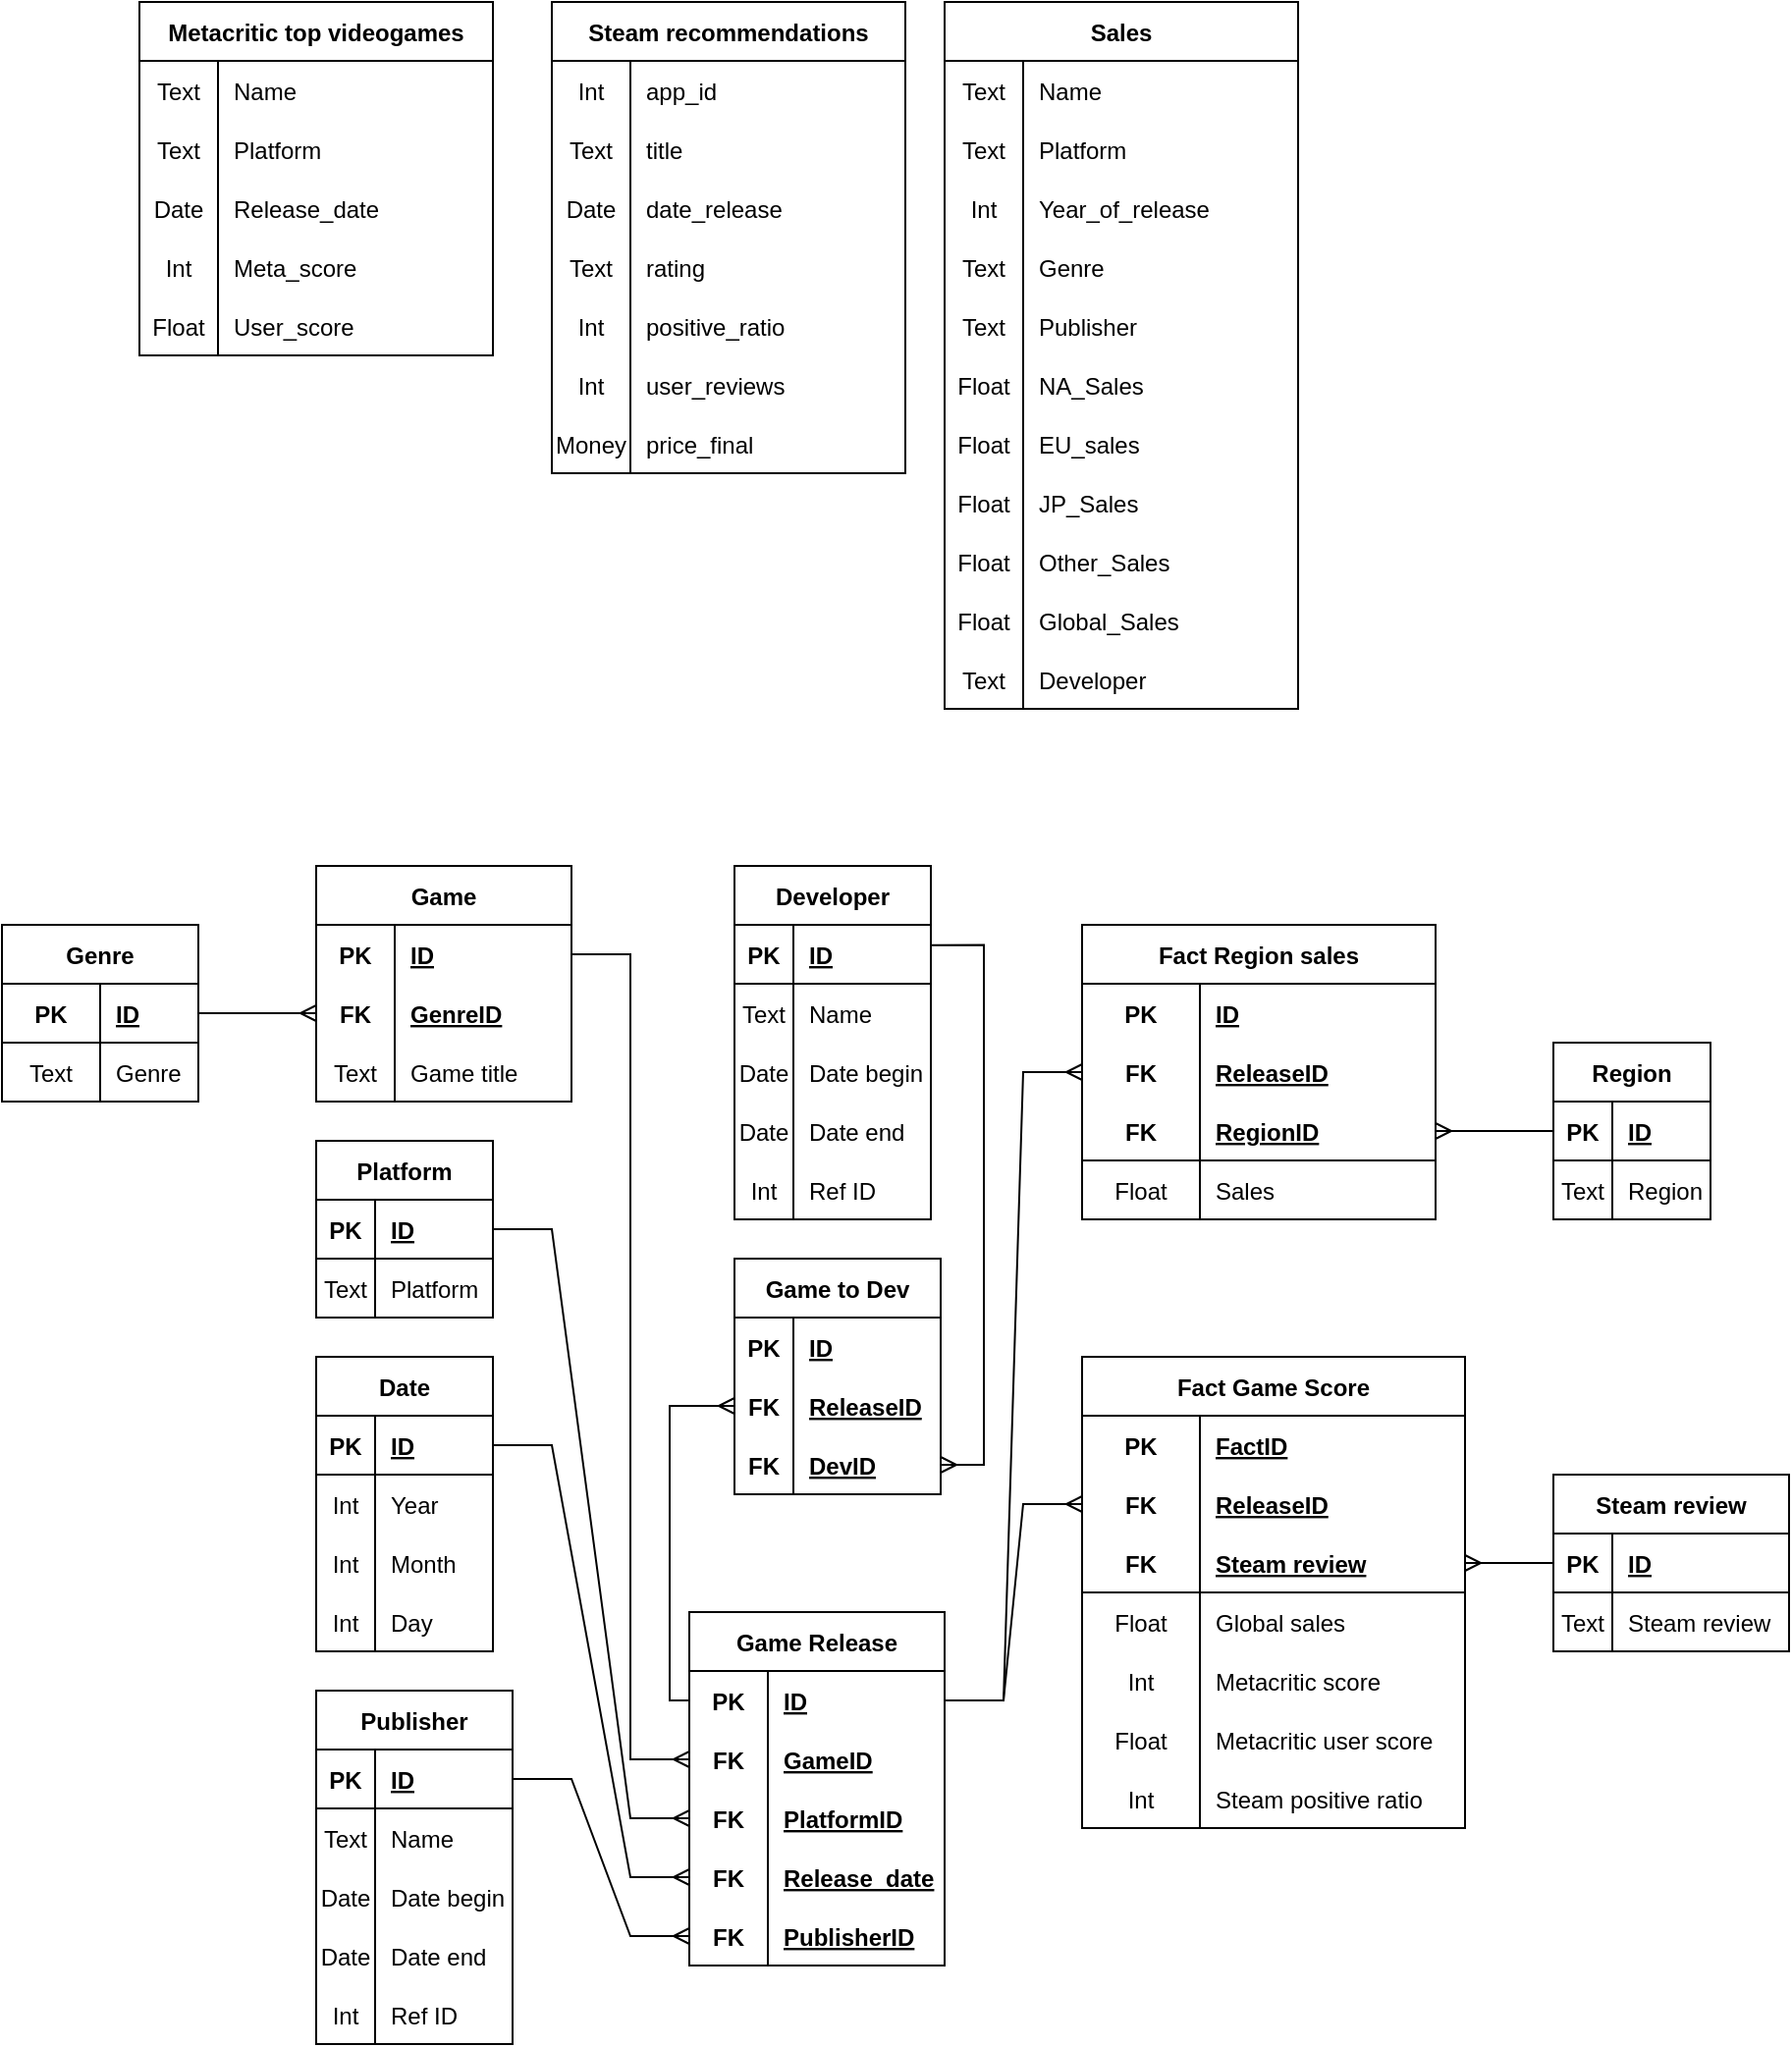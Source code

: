 <mxfile version="20.7.4" type="device"><diagram id="ZQksslHoDjXFtROG7Fsr" name="Page-1"><mxGraphModel dx="1418" dy="820" grid="1" gridSize="10" guides="1" tooltips="1" connect="1" arrows="1" fold="1" page="1" pageScale="1" pageWidth="850" pageHeight="1100" math="0" shadow="0"><root><mxCell id="0"/><mxCell id="1" parent="0"/><mxCell id="HUUx3cwCoTXtb9jvPEcV-14" value="Metacritic top videogames" style="shape=table;startSize=30;container=1;collapsible=1;childLayout=tableLayout;fixedRows=1;rowLines=0;fontStyle=1;align=center;resizeLast=1;" parent="1" vertex="1"><mxGeometry x="70" y="90" width="180" height="180" as="geometry"/></mxCell><mxCell id="HUUx3cwCoTXtb9jvPEcV-18" value="" style="shape=tableRow;horizontal=0;startSize=0;swimlaneHead=0;swimlaneBody=0;fillColor=none;collapsible=0;dropTarget=0;points=[[0,0.5],[1,0.5]];portConstraint=eastwest;top=0;left=0;right=0;bottom=0;" parent="HUUx3cwCoTXtb9jvPEcV-14" vertex="1"><mxGeometry y="30" width="180" height="30" as="geometry"/></mxCell><mxCell id="HUUx3cwCoTXtb9jvPEcV-19" value="Text" style="shape=partialRectangle;connectable=0;fillColor=none;top=0;left=0;bottom=0;right=0;editable=1;overflow=hidden;" parent="HUUx3cwCoTXtb9jvPEcV-18" vertex="1"><mxGeometry width="40" height="30" as="geometry"><mxRectangle width="40" height="30" as="alternateBounds"/></mxGeometry></mxCell><mxCell id="HUUx3cwCoTXtb9jvPEcV-20" value="Name" style="shape=partialRectangle;connectable=0;fillColor=none;top=0;left=0;bottom=0;right=0;align=left;spacingLeft=6;overflow=hidden;" parent="HUUx3cwCoTXtb9jvPEcV-18" vertex="1"><mxGeometry x="40" width="140" height="30" as="geometry"><mxRectangle width="140" height="30" as="alternateBounds"/></mxGeometry></mxCell><mxCell id="HUUx3cwCoTXtb9jvPEcV-21" value="" style="shape=tableRow;horizontal=0;startSize=0;swimlaneHead=0;swimlaneBody=0;fillColor=none;collapsible=0;dropTarget=0;points=[[0,0.5],[1,0.5]];portConstraint=eastwest;top=0;left=0;right=0;bottom=0;" parent="HUUx3cwCoTXtb9jvPEcV-14" vertex="1"><mxGeometry y="60" width="180" height="30" as="geometry"/></mxCell><mxCell id="HUUx3cwCoTXtb9jvPEcV-22" value="Text" style="shape=partialRectangle;connectable=0;fillColor=none;top=0;left=0;bottom=0;right=0;editable=1;overflow=hidden;" parent="HUUx3cwCoTXtb9jvPEcV-21" vertex="1"><mxGeometry width="40" height="30" as="geometry"><mxRectangle width="40" height="30" as="alternateBounds"/></mxGeometry></mxCell><mxCell id="HUUx3cwCoTXtb9jvPEcV-23" value="Platform" style="shape=partialRectangle;connectable=0;fillColor=none;top=0;left=0;bottom=0;right=0;align=left;spacingLeft=6;overflow=hidden;" parent="HUUx3cwCoTXtb9jvPEcV-21" vertex="1"><mxGeometry x="40" width="140" height="30" as="geometry"><mxRectangle width="140" height="30" as="alternateBounds"/></mxGeometry></mxCell><mxCell id="HUUx3cwCoTXtb9jvPEcV-24" value="" style="shape=tableRow;horizontal=0;startSize=0;swimlaneHead=0;swimlaneBody=0;fillColor=none;collapsible=0;dropTarget=0;points=[[0,0.5],[1,0.5]];portConstraint=eastwest;top=0;left=0;right=0;bottom=0;" parent="HUUx3cwCoTXtb9jvPEcV-14" vertex="1"><mxGeometry y="90" width="180" height="30" as="geometry"/></mxCell><mxCell id="HUUx3cwCoTXtb9jvPEcV-25" value="Date" style="shape=partialRectangle;connectable=0;fillColor=none;top=0;left=0;bottom=0;right=0;editable=1;overflow=hidden;" parent="HUUx3cwCoTXtb9jvPEcV-24" vertex="1"><mxGeometry width="40" height="30" as="geometry"><mxRectangle width="40" height="30" as="alternateBounds"/></mxGeometry></mxCell><mxCell id="HUUx3cwCoTXtb9jvPEcV-26" value="Release_date" style="shape=partialRectangle;connectable=0;fillColor=none;top=0;left=0;bottom=0;right=0;align=left;spacingLeft=6;overflow=hidden;" parent="HUUx3cwCoTXtb9jvPEcV-24" vertex="1"><mxGeometry x="40" width="140" height="30" as="geometry"><mxRectangle width="140" height="30" as="alternateBounds"/></mxGeometry></mxCell><mxCell id="HUUx3cwCoTXtb9jvPEcV-30" value="" style="shape=tableRow;horizontal=0;startSize=0;swimlaneHead=0;swimlaneBody=0;fillColor=none;collapsible=0;dropTarget=0;points=[[0,0.5],[1,0.5]];portConstraint=eastwest;top=0;left=0;right=0;bottom=0;" parent="HUUx3cwCoTXtb9jvPEcV-14" vertex="1"><mxGeometry y="120" width="180" height="30" as="geometry"/></mxCell><mxCell id="HUUx3cwCoTXtb9jvPEcV-31" value="Int" style="shape=partialRectangle;connectable=0;fillColor=none;top=0;left=0;bottom=0;right=0;editable=1;overflow=hidden;" parent="HUUx3cwCoTXtb9jvPEcV-30" vertex="1"><mxGeometry width="40" height="30" as="geometry"><mxRectangle width="40" height="30" as="alternateBounds"/></mxGeometry></mxCell><mxCell id="HUUx3cwCoTXtb9jvPEcV-32" value="Meta_score" style="shape=partialRectangle;connectable=0;fillColor=none;top=0;left=0;bottom=0;right=0;align=left;spacingLeft=6;overflow=hidden;" parent="HUUx3cwCoTXtb9jvPEcV-30" vertex="1"><mxGeometry x="40" width="140" height="30" as="geometry"><mxRectangle width="140" height="30" as="alternateBounds"/></mxGeometry></mxCell><mxCell id="HUUx3cwCoTXtb9jvPEcV-33" value="" style="shape=tableRow;horizontal=0;startSize=0;swimlaneHead=0;swimlaneBody=0;fillColor=none;collapsible=0;dropTarget=0;points=[[0,0.5],[1,0.5]];portConstraint=eastwest;top=0;left=0;right=0;bottom=0;" parent="HUUx3cwCoTXtb9jvPEcV-14" vertex="1"><mxGeometry y="150" width="180" height="30" as="geometry"/></mxCell><mxCell id="HUUx3cwCoTXtb9jvPEcV-34" value="Float" style="shape=partialRectangle;connectable=0;fillColor=none;top=0;left=0;bottom=0;right=0;editable=1;overflow=hidden;" parent="HUUx3cwCoTXtb9jvPEcV-33" vertex="1"><mxGeometry width="40" height="30" as="geometry"><mxRectangle width="40" height="30" as="alternateBounds"/></mxGeometry></mxCell><mxCell id="HUUx3cwCoTXtb9jvPEcV-35" value="User_score" style="shape=partialRectangle;connectable=0;fillColor=none;top=0;left=0;bottom=0;right=0;align=left;spacingLeft=6;overflow=hidden;" parent="HUUx3cwCoTXtb9jvPEcV-33" vertex="1"><mxGeometry x="40" width="140" height="30" as="geometry"><mxRectangle width="140" height="30" as="alternateBounds"/></mxGeometry></mxCell><mxCell id="HUUx3cwCoTXtb9jvPEcV-36" value="Steam recommendations" style="shape=table;startSize=30;container=1;collapsible=1;childLayout=tableLayout;fixedRows=1;rowLines=0;fontStyle=1;align=center;resizeLast=1;" parent="1" vertex="1"><mxGeometry x="280" y="90" width="180" height="240" as="geometry"/></mxCell><mxCell id="HUUx3cwCoTXtb9jvPEcV-40" value="" style="shape=tableRow;horizontal=0;startSize=0;swimlaneHead=0;swimlaneBody=0;fillColor=none;collapsible=0;dropTarget=0;points=[[0,0.5],[1,0.5]];portConstraint=eastwest;top=0;left=0;right=0;bottom=0;" parent="HUUx3cwCoTXtb9jvPEcV-36" vertex="1"><mxGeometry y="30" width="180" height="30" as="geometry"/></mxCell><mxCell id="HUUx3cwCoTXtb9jvPEcV-41" value="Int" style="shape=partialRectangle;connectable=0;fillColor=none;top=0;left=0;bottom=0;right=0;editable=1;overflow=hidden;" parent="HUUx3cwCoTXtb9jvPEcV-40" vertex="1"><mxGeometry width="40" height="30" as="geometry"><mxRectangle width="40" height="30" as="alternateBounds"/></mxGeometry></mxCell><mxCell id="HUUx3cwCoTXtb9jvPEcV-42" value="app_id" style="shape=partialRectangle;connectable=0;fillColor=none;top=0;left=0;bottom=0;right=0;align=left;spacingLeft=6;overflow=hidden;" parent="HUUx3cwCoTXtb9jvPEcV-40" vertex="1"><mxGeometry x="40" width="140" height="30" as="geometry"><mxRectangle width="140" height="30" as="alternateBounds"/></mxGeometry></mxCell><mxCell id="HUUx3cwCoTXtb9jvPEcV-43" value="" style="shape=tableRow;horizontal=0;startSize=0;swimlaneHead=0;swimlaneBody=0;fillColor=none;collapsible=0;dropTarget=0;points=[[0,0.5],[1,0.5]];portConstraint=eastwest;top=0;left=0;right=0;bottom=0;" parent="HUUx3cwCoTXtb9jvPEcV-36" vertex="1"><mxGeometry y="60" width="180" height="30" as="geometry"/></mxCell><mxCell id="HUUx3cwCoTXtb9jvPEcV-44" value="Text" style="shape=partialRectangle;connectable=0;fillColor=none;top=0;left=0;bottom=0;right=0;editable=1;overflow=hidden;" parent="HUUx3cwCoTXtb9jvPEcV-43" vertex="1"><mxGeometry width="40" height="30" as="geometry"><mxRectangle width="40" height="30" as="alternateBounds"/></mxGeometry></mxCell><mxCell id="HUUx3cwCoTXtb9jvPEcV-45" value="title" style="shape=partialRectangle;connectable=0;fillColor=none;top=0;left=0;bottom=0;right=0;align=left;spacingLeft=6;overflow=hidden;" parent="HUUx3cwCoTXtb9jvPEcV-43" vertex="1"><mxGeometry x="40" width="140" height="30" as="geometry"><mxRectangle width="140" height="30" as="alternateBounds"/></mxGeometry></mxCell><mxCell id="HUUx3cwCoTXtb9jvPEcV-46" value="" style="shape=tableRow;horizontal=0;startSize=0;swimlaneHead=0;swimlaneBody=0;fillColor=none;collapsible=0;dropTarget=0;points=[[0,0.5],[1,0.5]];portConstraint=eastwest;top=0;left=0;right=0;bottom=0;" parent="HUUx3cwCoTXtb9jvPEcV-36" vertex="1"><mxGeometry y="90" width="180" height="30" as="geometry"/></mxCell><mxCell id="HUUx3cwCoTXtb9jvPEcV-47" value="Date" style="shape=partialRectangle;connectable=0;fillColor=none;top=0;left=0;bottom=0;right=0;editable=1;overflow=hidden;" parent="HUUx3cwCoTXtb9jvPEcV-46" vertex="1"><mxGeometry width="40" height="30" as="geometry"><mxRectangle width="40" height="30" as="alternateBounds"/></mxGeometry></mxCell><mxCell id="HUUx3cwCoTXtb9jvPEcV-48" value="date_release" style="shape=partialRectangle;connectable=0;fillColor=none;top=0;left=0;bottom=0;right=0;align=left;spacingLeft=6;overflow=hidden;" parent="HUUx3cwCoTXtb9jvPEcV-46" vertex="1"><mxGeometry x="40" width="140" height="30" as="geometry"><mxRectangle width="140" height="30" as="alternateBounds"/></mxGeometry></mxCell><mxCell id="HUUx3cwCoTXtb9jvPEcV-58" value="" style="shape=tableRow;horizontal=0;startSize=0;swimlaneHead=0;swimlaneBody=0;fillColor=none;collapsible=0;dropTarget=0;points=[[0,0.5],[1,0.5]];portConstraint=eastwest;top=0;left=0;right=0;bottom=0;" parent="HUUx3cwCoTXtb9jvPEcV-36" vertex="1"><mxGeometry y="120" width="180" height="30" as="geometry"/></mxCell><mxCell id="HUUx3cwCoTXtb9jvPEcV-59" value="Text" style="shape=partialRectangle;connectable=0;fillColor=none;top=0;left=0;bottom=0;right=0;editable=1;overflow=hidden;" parent="HUUx3cwCoTXtb9jvPEcV-58" vertex="1"><mxGeometry width="40" height="30" as="geometry"><mxRectangle width="40" height="30" as="alternateBounds"/></mxGeometry></mxCell><mxCell id="HUUx3cwCoTXtb9jvPEcV-60" value="rating" style="shape=partialRectangle;connectable=0;fillColor=none;top=0;left=0;bottom=0;right=0;align=left;spacingLeft=6;overflow=hidden;" parent="HUUx3cwCoTXtb9jvPEcV-58" vertex="1"><mxGeometry x="40" width="140" height="30" as="geometry"><mxRectangle width="140" height="30" as="alternateBounds"/></mxGeometry></mxCell><mxCell id="HUUx3cwCoTXtb9jvPEcV-61" value="" style="shape=tableRow;horizontal=0;startSize=0;swimlaneHead=0;swimlaneBody=0;fillColor=none;collapsible=0;dropTarget=0;points=[[0,0.5],[1,0.5]];portConstraint=eastwest;top=0;left=0;right=0;bottom=0;" parent="HUUx3cwCoTXtb9jvPEcV-36" vertex="1"><mxGeometry y="150" width="180" height="30" as="geometry"/></mxCell><mxCell id="HUUx3cwCoTXtb9jvPEcV-62" value="Int" style="shape=partialRectangle;connectable=0;fillColor=none;top=0;left=0;bottom=0;right=0;editable=1;overflow=hidden;" parent="HUUx3cwCoTXtb9jvPEcV-61" vertex="1"><mxGeometry width="40" height="30" as="geometry"><mxRectangle width="40" height="30" as="alternateBounds"/></mxGeometry></mxCell><mxCell id="HUUx3cwCoTXtb9jvPEcV-63" value="positive_ratio" style="shape=partialRectangle;connectable=0;fillColor=none;top=0;left=0;bottom=0;right=0;align=left;spacingLeft=6;overflow=hidden;" parent="HUUx3cwCoTXtb9jvPEcV-61" vertex="1"><mxGeometry x="40" width="140" height="30" as="geometry"><mxRectangle width="140" height="30" as="alternateBounds"/></mxGeometry></mxCell><mxCell id="HUUx3cwCoTXtb9jvPEcV-64" value="" style="shape=tableRow;horizontal=0;startSize=0;swimlaneHead=0;swimlaneBody=0;fillColor=none;collapsible=0;dropTarget=0;points=[[0,0.5],[1,0.5]];portConstraint=eastwest;top=0;left=0;right=0;bottom=0;" parent="HUUx3cwCoTXtb9jvPEcV-36" vertex="1"><mxGeometry y="180" width="180" height="30" as="geometry"/></mxCell><mxCell id="HUUx3cwCoTXtb9jvPEcV-65" value="Int" style="shape=partialRectangle;connectable=0;fillColor=none;top=0;left=0;bottom=0;right=0;editable=1;overflow=hidden;" parent="HUUx3cwCoTXtb9jvPEcV-64" vertex="1"><mxGeometry width="40" height="30" as="geometry"><mxRectangle width="40" height="30" as="alternateBounds"/></mxGeometry></mxCell><mxCell id="HUUx3cwCoTXtb9jvPEcV-66" value="user_reviews" style="shape=partialRectangle;connectable=0;fillColor=none;top=0;left=0;bottom=0;right=0;align=left;spacingLeft=6;overflow=hidden;" parent="HUUx3cwCoTXtb9jvPEcV-64" vertex="1"><mxGeometry x="40" width="140" height="30" as="geometry"><mxRectangle width="140" height="30" as="alternateBounds"/></mxGeometry></mxCell><mxCell id="HUUx3cwCoTXtb9jvPEcV-67" value="" style="shape=tableRow;horizontal=0;startSize=0;swimlaneHead=0;swimlaneBody=0;fillColor=none;collapsible=0;dropTarget=0;points=[[0,0.5],[1,0.5]];portConstraint=eastwest;top=0;left=0;right=0;bottom=0;" parent="HUUx3cwCoTXtb9jvPEcV-36" vertex="1"><mxGeometry y="210" width="180" height="30" as="geometry"/></mxCell><mxCell id="HUUx3cwCoTXtb9jvPEcV-68" value="Money" style="shape=partialRectangle;connectable=0;fillColor=none;top=0;left=0;bottom=0;right=0;editable=1;overflow=hidden;" parent="HUUx3cwCoTXtb9jvPEcV-67" vertex="1"><mxGeometry width="40" height="30" as="geometry"><mxRectangle width="40" height="30" as="alternateBounds"/></mxGeometry></mxCell><mxCell id="HUUx3cwCoTXtb9jvPEcV-69" value="price_final" style="shape=partialRectangle;connectable=0;fillColor=none;top=0;left=0;bottom=0;right=0;align=left;spacingLeft=6;overflow=hidden;" parent="HUUx3cwCoTXtb9jvPEcV-67" vertex="1"><mxGeometry x="40" width="140" height="30" as="geometry"><mxRectangle width="140" height="30" as="alternateBounds"/></mxGeometry></mxCell><mxCell id="HUUx3cwCoTXtb9jvPEcV-70" value="Sales" style="shape=table;startSize=30;container=1;collapsible=1;childLayout=tableLayout;fixedRows=1;rowLines=0;fontStyle=1;align=center;resizeLast=1;" parent="1" vertex="1"><mxGeometry x="480" y="90" width="180" height="360" as="geometry"/></mxCell><mxCell id="HUUx3cwCoTXtb9jvPEcV-71" value="" style="shape=tableRow;horizontal=0;startSize=0;swimlaneHead=0;swimlaneBody=0;fillColor=none;collapsible=0;dropTarget=0;points=[[0,0.5],[1,0.5]];portConstraint=eastwest;top=0;left=0;right=0;bottom=0;" parent="HUUx3cwCoTXtb9jvPEcV-70" vertex="1"><mxGeometry y="30" width="180" height="30" as="geometry"/></mxCell><mxCell id="HUUx3cwCoTXtb9jvPEcV-72" value="Text" style="shape=partialRectangle;connectable=0;fillColor=none;top=0;left=0;bottom=0;right=0;editable=1;overflow=hidden;" parent="HUUx3cwCoTXtb9jvPEcV-71" vertex="1"><mxGeometry width="40" height="30" as="geometry"><mxRectangle width="40" height="30" as="alternateBounds"/></mxGeometry></mxCell><mxCell id="HUUx3cwCoTXtb9jvPEcV-73" value="Name" style="shape=partialRectangle;connectable=0;fillColor=none;top=0;left=0;bottom=0;right=0;align=left;spacingLeft=6;overflow=hidden;" parent="HUUx3cwCoTXtb9jvPEcV-71" vertex="1"><mxGeometry x="40" width="140" height="30" as="geometry"><mxRectangle width="140" height="30" as="alternateBounds"/></mxGeometry></mxCell><mxCell id="HUUx3cwCoTXtb9jvPEcV-74" value="" style="shape=tableRow;horizontal=0;startSize=0;swimlaneHead=0;swimlaneBody=0;fillColor=none;collapsible=0;dropTarget=0;points=[[0,0.5],[1,0.5]];portConstraint=eastwest;top=0;left=0;right=0;bottom=0;" parent="HUUx3cwCoTXtb9jvPEcV-70" vertex="1"><mxGeometry y="60" width="180" height="30" as="geometry"/></mxCell><mxCell id="HUUx3cwCoTXtb9jvPEcV-75" value="Text" style="shape=partialRectangle;connectable=0;fillColor=none;top=0;left=0;bottom=0;right=0;editable=1;overflow=hidden;" parent="HUUx3cwCoTXtb9jvPEcV-74" vertex="1"><mxGeometry width="40" height="30" as="geometry"><mxRectangle width="40" height="30" as="alternateBounds"/></mxGeometry></mxCell><mxCell id="HUUx3cwCoTXtb9jvPEcV-76" value="Platform" style="shape=partialRectangle;connectable=0;fillColor=none;top=0;left=0;bottom=0;right=0;align=left;spacingLeft=6;overflow=hidden;" parent="HUUx3cwCoTXtb9jvPEcV-74" vertex="1"><mxGeometry x="40" width="140" height="30" as="geometry"><mxRectangle width="140" height="30" as="alternateBounds"/></mxGeometry></mxCell><mxCell id="HUUx3cwCoTXtb9jvPEcV-77" value="" style="shape=tableRow;horizontal=0;startSize=0;swimlaneHead=0;swimlaneBody=0;fillColor=none;collapsible=0;dropTarget=0;points=[[0,0.5],[1,0.5]];portConstraint=eastwest;top=0;left=0;right=0;bottom=0;" parent="HUUx3cwCoTXtb9jvPEcV-70" vertex="1"><mxGeometry y="90" width="180" height="30" as="geometry"/></mxCell><mxCell id="HUUx3cwCoTXtb9jvPEcV-78" value="Int" style="shape=partialRectangle;connectable=0;fillColor=none;top=0;left=0;bottom=0;right=0;editable=1;overflow=hidden;" parent="HUUx3cwCoTXtb9jvPEcV-77" vertex="1"><mxGeometry width="40" height="30" as="geometry"><mxRectangle width="40" height="30" as="alternateBounds"/></mxGeometry></mxCell><mxCell id="HUUx3cwCoTXtb9jvPEcV-79" value="Year_of_release" style="shape=partialRectangle;connectable=0;fillColor=none;top=0;left=0;bottom=0;right=0;align=left;spacingLeft=6;overflow=hidden;" parent="HUUx3cwCoTXtb9jvPEcV-77" vertex="1"><mxGeometry x="40" width="140" height="30" as="geometry"><mxRectangle width="140" height="30" as="alternateBounds"/></mxGeometry></mxCell><mxCell id="HUUx3cwCoTXtb9jvPEcV-80" value="" style="shape=tableRow;horizontal=0;startSize=0;swimlaneHead=0;swimlaneBody=0;fillColor=none;collapsible=0;dropTarget=0;points=[[0,0.5],[1,0.5]];portConstraint=eastwest;top=0;left=0;right=0;bottom=0;" parent="HUUx3cwCoTXtb9jvPEcV-70" vertex="1"><mxGeometry y="120" width="180" height="30" as="geometry"/></mxCell><mxCell id="HUUx3cwCoTXtb9jvPEcV-81" value="Text" style="shape=partialRectangle;connectable=0;fillColor=none;top=0;left=0;bottom=0;right=0;editable=1;overflow=hidden;" parent="HUUx3cwCoTXtb9jvPEcV-80" vertex="1"><mxGeometry width="40" height="30" as="geometry"><mxRectangle width="40" height="30" as="alternateBounds"/></mxGeometry></mxCell><mxCell id="HUUx3cwCoTXtb9jvPEcV-82" value="Genre" style="shape=partialRectangle;connectable=0;fillColor=none;top=0;left=0;bottom=0;right=0;align=left;spacingLeft=6;overflow=hidden;" parent="HUUx3cwCoTXtb9jvPEcV-80" vertex="1"><mxGeometry x="40" width="140" height="30" as="geometry"><mxRectangle width="140" height="30" as="alternateBounds"/></mxGeometry></mxCell><mxCell id="HUUx3cwCoTXtb9jvPEcV-83" value="" style="shape=tableRow;horizontal=0;startSize=0;swimlaneHead=0;swimlaneBody=0;fillColor=none;collapsible=0;dropTarget=0;points=[[0,0.5],[1,0.5]];portConstraint=eastwest;top=0;left=0;right=0;bottom=0;" parent="HUUx3cwCoTXtb9jvPEcV-70" vertex="1"><mxGeometry y="150" width="180" height="30" as="geometry"/></mxCell><mxCell id="HUUx3cwCoTXtb9jvPEcV-84" value="Text" style="shape=partialRectangle;connectable=0;fillColor=none;top=0;left=0;bottom=0;right=0;editable=1;overflow=hidden;" parent="HUUx3cwCoTXtb9jvPEcV-83" vertex="1"><mxGeometry width="40" height="30" as="geometry"><mxRectangle width="40" height="30" as="alternateBounds"/></mxGeometry></mxCell><mxCell id="HUUx3cwCoTXtb9jvPEcV-85" value="Publisher" style="shape=partialRectangle;connectable=0;fillColor=none;top=0;left=0;bottom=0;right=0;align=left;spacingLeft=6;overflow=hidden;" parent="HUUx3cwCoTXtb9jvPEcV-83" vertex="1"><mxGeometry x="40" width="140" height="30" as="geometry"><mxRectangle width="140" height="30" as="alternateBounds"/></mxGeometry></mxCell><mxCell id="HUUx3cwCoTXtb9jvPEcV-86" value="" style="shape=tableRow;horizontal=0;startSize=0;swimlaneHead=0;swimlaneBody=0;fillColor=none;collapsible=0;dropTarget=0;points=[[0,0.5],[1,0.5]];portConstraint=eastwest;top=0;left=0;right=0;bottom=0;" parent="HUUx3cwCoTXtb9jvPEcV-70" vertex="1"><mxGeometry y="180" width="180" height="30" as="geometry"/></mxCell><mxCell id="HUUx3cwCoTXtb9jvPEcV-87" value="Float" style="shape=partialRectangle;connectable=0;fillColor=none;top=0;left=0;bottom=0;right=0;editable=1;overflow=hidden;" parent="HUUx3cwCoTXtb9jvPEcV-86" vertex="1"><mxGeometry width="40" height="30" as="geometry"><mxRectangle width="40" height="30" as="alternateBounds"/></mxGeometry></mxCell><mxCell id="HUUx3cwCoTXtb9jvPEcV-88" value="NA_Sales" style="shape=partialRectangle;connectable=0;fillColor=none;top=0;left=0;bottom=0;right=0;align=left;spacingLeft=6;overflow=hidden;" parent="HUUx3cwCoTXtb9jvPEcV-86" vertex="1"><mxGeometry x="40" width="140" height="30" as="geometry"><mxRectangle width="140" height="30" as="alternateBounds"/></mxGeometry></mxCell><mxCell id="HUUx3cwCoTXtb9jvPEcV-89" value="" style="shape=tableRow;horizontal=0;startSize=0;swimlaneHead=0;swimlaneBody=0;fillColor=none;collapsible=0;dropTarget=0;points=[[0,0.5],[1,0.5]];portConstraint=eastwest;top=0;left=0;right=0;bottom=0;" parent="HUUx3cwCoTXtb9jvPEcV-70" vertex="1"><mxGeometry y="210" width="180" height="30" as="geometry"/></mxCell><mxCell id="HUUx3cwCoTXtb9jvPEcV-90" value="Float" style="shape=partialRectangle;connectable=0;fillColor=none;top=0;left=0;bottom=0;right=0;editable=1;overflow=hidden;" parent="HUUx3cwCoTXtb9jvPEcV-89" vertex="1"><mxGeometry width="40" height="30" as="geometry"><mxRectangle width="40" height="30" as="alternateBounds"/></mxGeometry></mxCell><mxCell id="HUUx3cwCoTXtb9jvPEcV-91" value="EU_sales" style="shape=partialRectangle;connectable=0;fillColor=none;top=0;left=0;bottom=0;right=0;align=left;spacingLeft=6;overflow=hidden;" parent="HUUx3cwCoTXtb9jvPEcV-89" vertex="1"><mxGeometry x="40" width="140" height="30" as="geometry"><mxRectangle width="140" height="30" as="alternateBounds"/></mxGeometry></mxCell><mxCell id="HUUx3cwCoTXtb9jvPEcV-92" value="" style="shape=tableRow;horizontal=0;startSize=0;swimlaneHead=0;swimlaneBody=0;fillColor=none;collapsible=0;dropTarget=0;points=[[0,0.5],[1,0.5]];portConstraint=eastwest;top=0;left=0;right=0;bottom=0;" parent="HUUx3cwCoTXtb9jvPEcV-70" vertex="1"><mxGeometry y="240" width="180" height="30" as="geometry"/></mxCell><mxCell id="HUUx3cwCoTXtb9jvPEcV-93" value="Float" style="shape=partialRectangle;connectable=0;fillColor=none;top=0;left=0;bottom=0;right=0;editable=1;overflow=hidden;" parent="HUUx3cwCoTXtb9jvPEcV-92" vertex="1"><mxGeometry width="40" height="30" as="geometry"><mxRectangle width="40" height="30" as="alternateBounds"/></mxGeometry></mxCell><mxCell id="HUUx3cwCoTXtb9jvPEcV-94" value="JP_Sales" style="shape=partialRectangle;connectable=0;fillColor=none;top=0;left=0;bottom=0;right=0;align=left;spacingLeft=6;overflow=hidden;" parent="HUUx3cwCoTXtb9jvPEcV-92" vertex="1"><mxGeometry x="40" width="140" height="30" as="geometry"><mxRectangle width="140" height="30" as="alternateBounds"/></mxGeometry></mxCell><mxCell id="HUUx3cwCoTXtb9jvPEcV-95" value="" style="shape=tableRow;horizontal=0;startSize=0;swimlaneHead=0;swimlaneBody=0;fillColor=none;collapsible=0;dropTarget=0;points=[[0,0.5],[1,0.5]];portConstraint=eastwest;top=0;left=0;right=0;bottom=0;" parent="HUUx3cwCoTXtb9jvPEcV-70" vertex="1"><mxGeometry y="270" width="180" height="30" as="geometry"/></mxCell><mxCell id="HUUx3cwCoTXtb9jvPEcV-96" value="Float" style="shape=partialRectangle;connectable=0;fillColor=none;top=0;left=0;bottom=0;right=0;editable=1;overflow=hidden;" parent="HUUx3cwCoTXtb9jvPEcV-95" vertex="1"><mxGeometry width="40" height="30" as="geometry"><mxRectangle width="40" height="30" as="alternateBounds"/></mxGeometry></mxCell><mxCell id="HUUx3cwCoTXtb9jvPEcV-97" value="Other_Sales" style="shape=partialRectangle;connectable=0;fillColor=none;top=0;left=0;bottom=0;right=0;align=left;spacingLeft=6;overflow=hidden;" parent="HUUx3cwCoTXtb9jvPEcV-95" vertex="1"><mxGeometry x="40" width="140" height="30" as="geometry"><mxRectangle width="140" height="30" as="alternateBounds"/></mxGeometry></mxCell><mxCell id="HUUx3cwCoTXtb9jvPEcV-98" value="" style="shape=tableRow;horizontal=0;startSize=0;swimlaneHead=0;swimlaneBody=0;fillColor=none;collapsible=0;dropTarget=0;points=[[0,0.5],[1,0.5]];portConstraint=eastwest;top=0;left=0;right=0;bottom=0;" parent="HUUx3cwCoTXtb9jvPEcV-70" vertex="1"><mxGeometry y="300" width="180" height="30" as="geometry"/></mxCell><mxCell id="HUUx3cwCoTXtb9jvPEcV-99" value="Float" style="shape=partialRectangle;connectable=0;fillColor=none;top=0;left=0;bottom=0;right=0;editable=1;overflow=hidden;" parent="HUUx3cwCoTXtb9jvPEcV-98" vertex="1"><mxGeometry width="40" height="30" as="geometry"><mxRectangle width="40" height="30" as="alternateBounds"/></mxGeometry></mxCell><mxCell id="HUUx3cwCoTXtb9jvPEcV-100" value="Global_Sales" style="shape=partialRectangle;connectable=0;fillColor=none;top=0;left=0;bottom=0;right=0;align=left;spacingLeft=6;overflow=hidden;" parent="HUUx3cwCoTXtb9jvPEcV-98" vertex="1"><mxGeometry x="40" width="140" height="30" as="geometry"><mxRectangle width="140" height="30" as="alternateBounds"/></mxGeometry></mxCell><mxCell id="HUUx3cwCoTXtb9jvPEcV-101" value="" style="shape=tableRow;horizontal=0;startSize=0;swimlaneHead=0;swimlaneBody=0;fillColor=none;collapsible=0;dropTarget=0;points=[[0,0.5],[1,0.5]];portConstraint=eastwest;top=0;left=0;right=0;bottom=0;" parent="HUUx3cwCoTXtb9jvPEcV-70" vertex="1"><mxGeometry y="330" width="180" height="30" as="geometry"/></mxCell><mxCell id="HUUx3cwCoTXtb9jvPEcV-102" value="Text" style="shape=partialRectangle;connectable=0;fillColor=none;top=0;left=0;bottom=0;right=0;editable=1;overflow=hidden;" parent="HUUx3cwCoTXtb9jvPEcV-101" vertex="1"><mxGeometry width="40" height="30" as="geometry"><mxRectangle width="40" height="30" as="alternateBounds"/></mxGeometry></mxCell><mxCell id="HUUx3cwCoTXtb9jvPEcV-103" value="Developer" style="shape=partialRectangle;connectable=0;fillColor=none;top=0;left=0;bottom=0;right=0;align=left;spacingLeft=6;overflow=hidden;" parent="HUUx3cwCoTXtb9jvPEcV-101" vertex="1"><mxGeometry x="40" width="140" height="30" as="geometry"><mxRectangle width="140" height="30" as="alternateBounds"/></mxGeometry></mxCell><mxCell id="HUUx3cwCoTXtb9jvPEcV-104" value="Fact Game Score" style="shape=table;startSize=30;container=1;collapsible=1;childLayout=tableLayout;fixedRows=1;rowLines=0;fontStyle=1;align=center;resizeLast=1;" parent="1" vertex="1"><mxGeometry x="550" y="780" width="195" height="240" as="geometry"/></mxCell><mxCell id="HUUx3cwCoTXtb9jvPEcV-105" value="" style="shape=tableRow;horizontal=0;startSize=0;swimlaneHead=0;swimlaneBody=0;fillColor=none;collapsible=0;dropTarget=0;points=[[0,0.5],[1,0.5]];portConstraint=eastwest;top=0;left=0;right=0;bottom=0;" parent="HUUx3cwCoTXtb9jvPEcV-104" vertex="1"><mxGeometry y="30" width="195" height="30" as="geometry"/></mxCell><mxCell id="HUUx3cwCoTXtb9jvPEcV-106" value="PK" style="shape=partialRectangle;connectable=0;fillColor=none;top=0;left=0;bottom=0;right=0;fontStyle=1;overflow=hidden;" parent="HUUx3cwCoTXtb9jvPEcV-105" vertex="1"><mxGeometry width="60" height="30" as="geometry"><mxRectangle width="60" height="30" as="alternateBounds"/></mxGeometry></mxCell><mxCell id="HUUx3cwCoTXtb9jvPEcV-107" value="FactID" style="shape=partialRectangle;connectable=0;fillColor=none;top=0;left=0;bottom=0;right=0;align=left;spacingLeft=6;fontStyle=5;overflow=hidden;" parent="HUUx3cwCoTXtb9jvPEcV-105" vertex="1"><mxGeometry x="60" width="135" height="30" as="geometry"><mxRectangle width="135" height="30" as="alternateBounds"/></mxGeometry></mxCell><mxCell id="HUUx3cwCoTXtb9jvPEcV-117" value="" style="shape=tableRow;horizontal=0;startSize=0;swimlaneHead=0;swimlaneBody=0;fillColor=none;collapsible=0;dropTarget=0;points=[[0,0.5],[1,0.5]];portConstraint=eastwest;top=0;left=0;right=0;bottom=0;" parent="HUUx3cwCoTXtb9jvPEcV-104" vertex="1"><mxGeometry y="60" width="195" height="30" as="geometry"/></mxCell><mxCell id="HUUx3cwCoTXtb9jvPEcV-118" value="FK" style="shape=partialRectangle;connectable=0;fillColor=none;top=0;left=0;bottom=0;right=0;fontStyle=1;overflow=hidden;" parent="HUUx3cwCoTXtb9jvPEcV-117" vertex="1"><mxGeometry width="60" height="30" as="geometry"><mxRectangle width="60" height="30" as="alternateBounds"/></mxGeometry></mxCell><mxCell id="HUUx3cwCoTXtb9jvPEcV-119" value="ReleaseID" style="shape=partialRectangle;connectable=0;fillColor=none;top=0;left=0;bottom=0;right=0;align=left;spacingLeft=6;fontStyle=5;overflow=hidden;" parent="HUUx3cwCoTXtb9jvPEcV-117" vertex="1"><mxGeometry x="60" width="135" height="30" as="geometry"><mxRectangle width="135" height="30" as="alternateBounds"/></mxGeometry></mxCell><mxCell id="HUUx3cwCoTXtb9jvPEcV-108" value="" style="shape=tableRow;horizontal=0;startSize=0;swimlaneHead=0;swimlaneBody=0;fillColor=none;collapsible=0;dropTarget=0;points=[[0,0.5],[1,0.5]];portConstraint=eastwest;top=0;left=0;right=0;bottom=1;" parent="HUUx3cwCoTXtb9jvPEcV-104" vertex="1"><mxGeometry y="90" width="195" height="30" as="geometry"/></mxCell><mxCell id="HUUx3cwCoTXtb9jvPEcV-109" value="FK" style="shape=partialRectangle;connectable=0;fillColor=none;top=0;left=0;bottom=0;right=0;fontStyle=1;overflow=hidden;" parent="HUUx3cwCoTXtb9jvPEcV-108" vertex="1"><mxGeometry width="60" height="30" as="geometry"><mxRectangle width="60" height="30" as="alternateBounds"/></mxGeometry></mxCell><mxCell id="HUUx3cwCoTXtb9jvPEcV-110" value="Steam review" style="shape=partialRectangle;connectable=0;fillColor=none;top=0;left=0;bottom=0;right=0;align=left;spacingLeft=6;fontStyle=5;overflow=hidden;" parent="HUUx3cwCoTXtb9jvPEcV-108" vertex="1"><mxGeometry x="60" width="135" height="30" as="geometry"><mxRectangle width="135" height="30" as="alternateBounds"/></mxGeometry></mxCell><mxCell id="HUUx3cwCoTXtb9jvPEcV-214" value="" style="shape=tableRow;horizontal=0;startSize=0;swimlaneHead=0;swimlaneBody=0;fillColor=none;collapsible=0;dropTarget=0;points=[[0,0.5],[1,0.5]];portConstraint=eastwest;top=0;left=0;right=0;bottom=0;" parent="HUUx3cwCoTXtb9jvPEcV-104" vertex="1"><mxGeometry y="120" width="195" height="30" as="geometry"/></mxCell><mxCell id="HUUx3cwCoTXtb9jvPEcV-215" value="Float" style="shape=partialRectangle;connectable=0;fillColor=none;top=0;left=0;bottom=0;right=0;editable=1;overflow=hidden;" parent="HUUx3cwCoTXtb9jvPEcV-214" vertex="1"><mxGeometry width="60" height="30" as="geometry"><mxRectangle width="60" height="30" as="alternateBounds"/></mxGeometry></mxCell><mxCell id="HUUx3cwCoTXtb9jvPEcV-216" value="Global sales" style="shape=partialRectangle;connectable=0;fillColor=none;top=0;left=0;bottom=0;right=0;align=left;spacingLeft=6;overflow=hidden;" parent="HUUx3cwCoTXtb9jvPEcV-214" vertex="1"><mxGeometry x="60" width="135" height="30" as="geometry"><mxRectangle width="135" height="30" as="alternateBounds"/></mxGeometry></mxCell><mxCell id="HUUx3cwCoTXtb9jvPEcV-111" value="" style="shape=tableRow;horizontal=0;startSize=0;swimlaneHead=0;swimlaneBody=0;fillColor=none;collapsible=0;dropTarget=0;points=[[0,0.5],[1,0.5]];portConstraint=eastwest;top=0;left=0;right=0;bottom=0;" parent="HUUx3cwCoTXtb9jvPEcV-104" vertex="1"><mxGeometry y="150" width="195" height="30" as="geometry"/></mxCell><mxCell id="HUUx3cwCoTXtb9jvPEcV-112" value="Int" style="shape=partialRectangle;connectable=0;fillColor=none;top=0;left=0;bottom=0;right=0;editable=1;overflow=hidden;" parent="HUUx3cwCoTXtb9jvPEcV-111" vertex="1"><mxGeometry width="60" height="30" as="geometry"><mxRectangle width="60" height="30" as="alternateBounds"/></mxGeometry></mxCell><mxCell id="HUUx3cwCoTXtb9jvPEcV-113" value="Metacritic score" style="shape=partialRectangle;connectable=0;fillColor=none;top=0;left=0;bottom=0;right=0;align=left;spacingLeft=6;overflow=hidden;" parent="HUUx3cwCoTXtb9jvPEcV-111" vertex="1"><mxGeometry x="60" width="135" height="30" as="geometry"><mxRectangle width="135" height="30" as="alternateBounds"/></mxGeometry></mxCell><mxCell id="HUUx3cwCoTXtb9jvPEcV-114" value="" style="shape=tableRow;horizontal=0;startSize=0;swimlaneHead=0;swimlaneBody=0;fillColor=none;collapsible=0;dropTarget=0;points=[[0,0.5],[1,0.5]];portConstraint=eastwest;top=0;left=0;right=0;bottom=0;" parent="HUUx3cwCoTXtb9jvPEcV-104" vertex="1"><mxGeometry y="180" width="195" height="30" as="geometry"/></mxCell><mxCell id="HUUx3cwCoTXtb9jvPEcV-115" value="Float" style="shape=partialRectangle;connectable=0;fillColor=none;top=0;left=0;bottom=0;right=0;editable=1;overflow=hidden;" parent="HUUx3cwCoTXtb9jvPEcV-114" vertex="1"><mxGeometry width="60" height="30" as="geometry"><mxRectangle width="60" height="30" as="alternateBounds"/></mxGeometry></mxCell><mxCell id="HUUx3cwCoTXtb9jvPEcV-116" value="Metacritic user score" style="shape=partialRectangle;connectable=0;fillColor=none;top=0;left=0;bottom=0;right=0;align=left;spacingLeft=6;overflow=hidden;" parent="HUUx3cwCoTXtb9jvPEcV-114" vertex="1"><mxGeometry x="60" width="135" height="30" as="geometry"><mxRectangle width="135" height="30" as="alternateBounds"/></mxGeometry></mxCell><mxCell id="HUUx3cwCoTXtb9jvPEcV-230" value="" style="shape=tableRow;horizontal=0;startSize=0;swimlaneHead=0;swimlaneBody=0;fillColor=none;collapsible=0;dropTarget=0;points=[[0,0.5],[1,0.5]];portConstraint=eastwest;top=0;left=0;right=0;bottom=0;" parent="HUUx3cwCoTXtb9jvPEcV-104" vertex="1"><mxGeometry y="210" width="195" height="30" as="geometry"/></mxCell><mxCell id="HUUx3cwCoTXtb9jvPEcV-231" value="Int" style="shape=partialRectangle;connectable=0;fillColor=none;top=0;left=0;bottom=0;right=0;editable=1;overflow=hidden;" parent="HUUx3cwCoTXtb9jvPEcV-230" vertex="1"><mxGeometry width="60" height="30" as="geometry"><mxRectangle width="60" height="30" as="alternateBounds"/></mxGeometry></mxCell><mxCell id="HUUx3cwCoTXtb9jvPEcV-232" value="Steam positive ratio" style="shape=partialRectangle;connectable=0;fillColor=none;top=0;left=0;bottom=0;right=0;align=left;spacingLeft=6;overflow=hidden;" parent="HUUx3cwCoTXtb9jvPEcV-230" vertex="1"><mxGeometry x="60" width="135" height="30" as="geometry"><mxRectangle width="135" height="30" as="alternateBounds"/></mxGeometry></mxCell><mxCell id="HUUx3cwCoTXtb9jvPEcV-141" value="Game" style="shape=table;startSize=30;container=1;collapsible=1;childLayout=tableLayout;fixedRows=1;rowLines=0;fontStyle=1;align=center;resizeLast=1;" parent="1" vertex="1"><mxGeometry x="160" y="530" width="130" height="120" as="geometry"/></mxCell><mxCell id="HUUx3cwCoTXtb9jvPEcV-142" value="" style="shape=tableRow;horizontal=0;startSize=0;swimlaneHead=0;swimlaneBody=0;fillColor=none;collapsible=0;dropTarget=0;points=[[0,0.5],[1,0.5]];portConstraint=eastwest;top=0;left=0;right=0;bottom=0;" parent="HUUx3cwCoTXtb9jvPEcV-141" vertex="1"><mxGeometry y="30" width="130" height="30" as="geometry"/></mxCell><mxCell id="HUUx3cwCoTXtb9jvPEcV-143" value="PK" style="shape=partialRectangle;connectable=0;fillColor=none;top=0;left=0;bottom=0;right=0;fontStyle=1;overflow=hidden;" parent="HUUx3cwCoTXtb9jvPEcV-142" vertex="1"><mxGeometry width="40" height="30" as="geometry"><mxRectangle width="40" height="30" as="alternateBounds"/></mxGeometry></mxCell><mxCell id="HUUx3cwCoTXtb9jvPEcV-144" value="ID" style="shape=partialRectangle;connectable=0;fillColor=none;top=0;left=0;bottom=0;right=0;align=left;spacingLeft=6;fontStyle=5;overflow=hidden;" parent="HUUx3cwCoTXtb9jvPEcV-142" vertex="1"><mxGeometry x="40" width="90" height="30" as="geometry"><mxRectangle width="90" height="30" as="alternateBounds"/></mxGeometry></mxCell><mxCell id="zQqYzIwn8M_1QIyPcfQ4-68" value="" style="shape=tableRow;horizontal=0;startSize=0;swimlaneHead=0;swimlaneBody=0;fillColor=none;collapsible=0;dropTarget=0;points=[[0,0.5],[1,0.5]];portConstraint=eastwest;top=0;left=0;right=0;bottom=0;" parent="HUUx3cwCoTXtb9jvPEcV-141" vertex="1"><mxGeometry y="60" width="130" height="30" as="geometry"/></mxCell><mxCell id="zQqYzIwn8M_1QIyPcfQ4-69" value="FK" style="shape=partialRectangle;connectable=0;fillColor=none;top=0;left=0;bottom=0;right=0;fontStyle=1;overflow=hidden;" parent="zQqYzIwn8M_1QIyPcfQ4-68" vertex="1"><mxGeometry width="40" height="30" as="geometry"><mxRectangle width="40" height="30" as="alternateBounds"/></mxGeometry></mxCell><mxCell id="zQqYzIwn8M_1QIyPcfQ4-70" value="GenreID" style="shape=partialRectangle;connectable=0;fillColor=none;top=0;left=0;bottom=0;right=0;align=left;spacingLeft=6;fontStyle=5;overflow=hidden;strokeColor=default;" parent="zQqYzIwn8M_1QIyPcfQ4-68" vertex="1"><mxGeometry x="40" width="90" height="30" as="geometry"><mxRectangle width="90" height="30" as="alternateBounds"/></mxGeometry></mxCell><mxCell id="HUUx3cwCoTXtb9jvPEcV-148" value="" style="shape=tableRow;horizontal=0;startSize=0;swimlaneHead=0;swimlaneBody=0;fillColor=none;collapsible=0;dropTarget=0;points=[[0,0.5],[1,0.5]];portConstraint=eastwest;top=0;left=0;right=0;bottom=0;" parent="HUUx3cwCoTXtb9jvPEcV-141" vertex="1"><mxGeometry y="90" width="130" height="30" as="geometry"/></mxCell><mxCell id="HUUx3cwCoTXtb9jvPEcV-149" value="Text" style="shape=partialRectangle;connectable=0;fillColor=none;top=0;left=0;bottom=0;right=0;editable=1;overflow=hidden;" parent="HUUx3cwCoTXtb9jvPEcV-148" vertex="1"><mxGeometry width="40" height="30" as="geometry"><mxRectangle width="40" height="30" as="alternateBounds"/></mxGeometry></mxCell><mxCell id="HUUx3cwCoTXtb9jvPEcV-150" value="Game title" style="shape=partialRectangle;connectable=0;fillColor=none;top=0;left=0;bottom=0;right=0;align=left;spacingLeft=6;overflow=hidden;" parent="HUUx3cwCoTXtb9jvPEcV-148" vertex="1"><mxGeometry x="40" width="90" height="30" as="geometry"><mxRectangle width="90" height="30" as="alternateBounds"/></mxGeometry></mxCell><mxCell id="HUUx3cwCoTXtb9jvPEcV-154" value="Genre" style="shape=table;startSize=30;container=1;collapsible=1;childLayout=tableLayout;fixedRows=1;rowLines=0;fontStyle=1;align=center;resizeLast=1;" parent="1" vertex="1"><mxGeometry y="560" width="100" height="90" as="geometry"/></mxCell><mxCell id="HUUx3cwCoTXtb9jvPEcV-158" value="" style="shape=tableRow;horizontal=0;startSize=0;swimlaneHead=0;swimlaneBody=0;fillColor=none;collapsible=0;dropTarget=0;points=[[0,0.5],[1,0.5]];portConstraint=eastwest;top=0;left=0;right=0;bottom=1;" parent="HUUx3cwCoTXtb9jvPEcV-154" vertex="1"><mxGeometry y="30" width="100" height="30" as="geometry"/></mxCell><mxCell id="HUUx3cwCoTXtb9jvPEcV-159" value="PK" style="shape=partialRectangle;connectable=0;fillColor=none;top=0;left=0;bottom=0;right=0;fontStyle=1;overflow=hidden;" parent="HUUx3cwCoTXtb9jvPEcV-158" vertex="1"><mxGeometry width="50" height="30" as="geometry"><mxRectangle width="50" height="30" as="alternateBounds"/></mxGeometry></mxCell><mxCell id="HUUx3cwCoTXtb9jvPEcV-160" value="ID" style="shape=partialRectangle;connectable=0;fillColor=none;top=0;left=0;bottom=0;right=0;align=left;spacingLeft=6;fontStyle=5;overflow=hidden;" parent="HUUx3cwCoTXtb9jvPEcV-158" vertex="1"><mxGeometry x="50" width="50" height="30" as="geometry"><mxRectangle width="50" height="30" as="alternateBounds"/></mxGeometry></mxCell><mxCell id="HUUx3cwCoTXtb9jvPEcV-161" value="" style="shape=tableRow;horizontal=0;startSize=0;swimlaneHead=0;swimlaneBody=0;fillColor=none;collapsible=0;dropTarget=0;points=[[0,0.5],[1,0.5]];portConstraint=eastwest;top=0;left=0;right=0;bottom=0;" parent="HUUx3cwCoTXtb9jvPEcV-154" vertex="1"><mxGeometry y="60" width="100" height="30" as="geometry"/></mxCell><mxCell id="HUUx3cwCoTXtb9jvPEcV-162" value="Text" style="shape=partialRectangle;connectable=0;fillColor=none;top=0;left=0;bottom=0;right=0;editable=1;overflow=hidden;" parent="HUUx3cwCoTXtb9jvPEcV-161" vertex="1"><mxGeometry width="50" height="30" as="geometry"><mxRectangle width="50" height="30" as="alternateBounds"/></mxGeometry></mxCell><mxCell id="HUUx3cwCoTXtb9jvPEcV-163" value="Genre" style="shape=partialRectangle;connectable=0;fillColor=none;top=0;left=0;bottom=0;right=0;align=left;spacingLeft=6;overflow=hidden;" parent="HUUx3cwCoTXtb9jvPEcV-161" vertex="1"><mxGeometry x="50" width="50" height="30" as="geometry"><mxRectangle width="50" height="30" as="alternateBounds"/></mxGeometry></mxCell><mxCell id="HUUx3cwCoTXtb9jvPEcV-164" value="Platform" style="shape=table;startSize=30;container=1;collapsible=1;childLayout=tableLayout;fixedRows=1;rowLines=0;fontStyle=1;align=center;resizeLast=1;" parent="1" vertex="1"><mxGeometry x="160" y="670" width="90" height="90" as="geometry"/></mxCell><mxCell id="HUUx3cwCoTXtb9jvPEcV-165" value="" style="shape=tableRow;horizontal=0;startSize=0;swimlaneHead=0;swimlaneBody=0;fillColor=none;collapsible=0;dropTarget=0;points=[[0,0.5],[1,0.5]];portConstraint=eastwest;top=0;left=0;right=0;bottom=1;" parent="HUUx3cwCoTXtb9jvPEcV-164" vertex="1"><mxGeometry y="30" width="90" height="30" as="geometry"/></mxCell><mxCell id="HUUx3cwCoTXtb9jvPEcV-166" value="PK" style="shape=partialRectangle;connectable=0;fillColor=none;top=0;left=0;bottom=0;right=0;fontStyle=1;overflow=hidden;" parent="HUUx3cwCoTXtb9jvPEcV-165" vertex="1"><mxGeometry width="30" height="30" as="geometry"><mxRectangle width="30" height="30" as="alternateBounds"/></mxGeometry></mxCell><mxCell id="HUUx3cwCoTXtb9jvPEcV-167" value="ID" style="shape=partialRectangle;connectable=0;fillColor=none;top=0;left=0;bottom=0;right=0;align=left;spacingLeft=6;fontStyle=5;overflow=hidden;" parent="HUUx3cwCoTXtb9jvPEcV-165" vertex="1"><mxGeometry x="30" width="60" height="30" as="geometry"><mxRectangle width="60" height="30" as="alternateBounds"/></mxGeometry></mxCell><mxCell id="HUUx3cwCoTXtb9jvPEcV-168" value="" style="shape=tableRow;horizontal=0;startSize=0;swimlaneHead=0;swimlaneBody=0;fillColor=none;collapsible=0;dropTarget=0;points=[[0,0.5],[1,0.5]];portConstraint=eastwest;top=0;left=0;right=0;bottom=0;" parent="HUUx3cwCoTXtb9jvPEcV-164" vertex="1"><mxGeometry y="60" width="90" height="30" as="geometry"/></mxCell><mxCell id="HUUx3cwCoTXtb9jvPEcV-169" value="Text" style="shape=partialRectangle;connectable=0;fillColor=none;top=0;left=0;bottom=0;right=0;editable=1;overflow=hidden;" parent="HUUx3cwCoTXtb9jvPEcV-168" vertex="1"><mxGeometry width="30" height="30" as="geometry"><mxRectangle width="30" height="30" as="alternateBounds"/></mxGeometry></mxCell><mxCell id="HUUx3cwCoTXtb9jvPEcV-170" value="Platform" style="shape=partialRectangle;connectable=0;fillColor=none;top=0;left=0;bottom=0;right=0;align=left;spacingLeft=6;overflow=hidden;" parent="HUUx3cwCoTXtb9jvPEcV-168" vertex="1"><mxGeometry x="30" width="60" height="30" as="geometry"><mxRectangle width="60" height="30" as="alternateBounds"/></mxGeometry></mxCell><mxCell id="HUUx3cwCoTXtb9jvPEcV-178" value="Date" style="shape=table;startSize=30;container=1;collapsible=1;childLayout=tableLayout;fixedRows=1;rowLines=0;fontStyle=1;align=center;resizeLast=1;" parent="1" vertex="1"><mxGeometry x="160" y="780" width="90" height="150" as="geometry"/></mxCell><mxCell id="HUUx3cwCoTXtb9jvPEcV-179" value="" style="shape=tableRow;horizontal=0;startSize=0;swimlaneHead=0;swimlaneBody=0;fillColor=none;collapsible=0;dropTarget=0;points=[[0,0.5],[1,0.5]];portConstraint=eastwest;top=0;left=0;right=0;bottom=1;" parent="HUUx3cwCoTXtb9jvPEcV-178" vertex="1"><mxGeometry y="30" width="90" height="30" as="geometry"/></mxCell><mxCell id="HUUx3cwCoTXtb9jvPEcV-180" value="PK" style="shape=partialRectangle;connectable=0;fillColor=none;top=0;left=0;bottom=0;right=0;fontStyle=1;overflow=hidden;" parent="HUUx3cwCoTXtb9jvPEcV-179" vertex="1"><mxGeometry width="30" height="30" as="geometry"><mxRectangle width="30" height="30" as="alternateBounds"/></mxGeometry></mxCell><mxCell id="HUUx3cwCoTXtb9jvPEcV-181" value="ID" style="shape=partialRectangle;connectable=0;fillColor=none;top=0;left=0;bottom=0;right=0;align=left;spacingLeft=6;fontStyle=5;overflow=hidden;" parent="HUUx3cwCoTXtb9jvPEcV-179" vertex="1"><mxGeometry x="30" width="60" height="30" as="geometry"><mxRectangle width="60" height="30" as="alternateBounds"/></mxGeometry></mxCell><mxCell id="HUUx3cwCoTXtb9jvPEcV-182" value="" style="shape=tableRow;horizontal=0;startSize=0;swimlaneHead=0;swimlaneBody=0;fillColor=none;collapsible=0;dropTarget=0;points=[[0,0.5],[1,0.5]];portConstraint=eastwest;top=0;left=0;right=0;bottom=0;" parent="HUUx3cwCoTXtb9jvPEcV-178" vertex="1"><mxGeometry y="60" width="90" height="30" as="geometry"/></mxCell><mxCell id="HUUx3cwCoTXtb9jvPEcV-183" value="Int" style="shape=partialRectangle;connectable=0;fillColor=none;top=0;left=0;bottom=0;right=0;editable=1;overflow=hidden;" parent="HUUx3cwCoTXtb9jvPEcV-182" vertex="1"><mxGeometry width="30" height="30" as="geometry"><mxRectangle width="30" height="30" as="alternateBounds"/></mxGeometry></mxCell><mxCell id="HUUx3cwCoTXtb9jvPEcV-184" value="Year" style="shape=partialRectangle;connectable=0;fillColor=none;top=0;left=0;bottom=0;right=0;align=left;spacingLeft=6;overflow=hidden;" parent="HUUx3cwCoTXtb9jvPEcV-182" vertex="1"><mxGeometry x="30" width="60" height="30" as="geometry"><mxRectangle width="60" height="30" as="alternateBounds"/></mxGeometry></mxCell><mxCell id="HUUx3cwCoTXtb9jvPEcV-185" value="" style="shape=tableRow;horizontal=0;startSize=0;swimlaneHead=0;swimlaneBody=0;fillColor=none;collapsible=0;dropTarget=0;points=[[0,0.5],[1,0.5]];portConstraint=eastwest;top=0;left=0;right=0;bottom=0;" parent="HUUx3cwCoTXtb9jvPEcV-178" vertex="1"><mxGeometry y="90" width="90" height="30" as="geometry"/></mxCell><mxCell id="HUUx3cwCoTXtb9jvPEcV-186" value="Int" style="shape=partialRectangle;connectable=0;fillColor=none;top=0;left=0;bottom=0;right=0;editable=1;overflow=hidden;" parent="HUUx3cwCoTXtb9jvPEcV-185" vertex="1"><mxGeometry width="30" height="30" as="geometry"><mxRectangle width="30" height="30" as="alternateBounds"/></mxGeometry></mxCell><mxCell id="HUUx3cwCoTXtb9jvPEcV-187" value="Month" style="shape=partialRectangle;connectable=0;fillColor=none;top=0;left=0;bottom=0;right=0;align=left;spacingLeft=6;overflow=hidden;" parent="HUUx3cwCoTXtb9jvPEcV-185" vertex="1"><mxGeometry x="30" width="60" height="30" as="geometry"><mxRectangle width="60" height="30" as="alternateBounds"/></mxGeometry></mxCell><mxCell id="HUUx3cwCoTXtb9jvPEcV-188" value="" style="shape=tableRow;horizontal=0;startSize=0;swimlaneHead=0;swimlaneBody=0;fillColor=none;collapsible=0;dropTarget=0;points=[[0,0.5],[1,0.5]];portConstraint=eastwest;top=0;left=0;right=0;bottom=0;" parent="HUUx3cwCoTXtb9jvPEcV-178" vertex="1"><mxGeometry y="120" width="90" height="30" as="geometry"/></mxCell><mxCell id="HUUx3cwCoTXtb9jvPEcV-189" value="Int" style="shape=partialRectangle;connectable=0;fillColor=none;top=0;left=0;bottom=0;right=0;editable=1;overflow=hidden;" parent="HUUx3cwCoTXtb9jvPEcV-188" vertex="1"><mxGeometry width="30" height="30" as="geometry"><mxRectangle width="30" height="30" as="alternateBounds"/></mxGeometry></mxCell><mxCell id="HUUx3cwCoTXtb9jvPEcV-190" value="Day" style="shape=partialRectangle;connectable=0;fillColor=none;top=0;left=0;bottom=0;right=0;align=left;spacingLeft=6;overflow=hidden;" parent="HUUx3cwCoTXtb9jvPEcV-188" vertex="1"><mxGeometry x="30" width="60" height="30" as="geometry"><mxRectangle width="60" height="30" as="alternateBounds"/></mxGeometry></mxCell><mxCell id="HUUx3cwCoTXtb9jvPEcV-191" value="Region" style="shape=table;startSize=30;container=1;collapsible=1;childLayout=tableLayout;fixedRows=1;rowLines=0;fontStyle=1;align=center;resizeLast=1;" parent="1" vertex="1"><mxGeometry x="790" y="620" width="80" height="90" as="geometry"/></mxCell><mxCell id="HUUx3cwCoTXtb9jvPEcV-192" value="" style="shape=tableRow;horizontal=0;startSize=0;swimlaneHead=0;swimlaneBody=0;fillColor=none;collapsible=0;dropTarget=0;points=[[0,0.5],[1,0.5]];portConstraint=eastwest;top=0;left=0;right=0;bottom=1;" parent="HUUx3cwCoTXtb9jvPEcV-191" vertex="1"><mxGeometry y="30" width="80" height="30" as="geometry"/></mxCell><mxCell id="HUUx3cwCoTXtb9jvPEcV-193" value="PK" style="shape=partialRectangle;connectable=0;fillColor=none;top=0;left=0;bottom=0;right=0;fontStyle=1;overflow=hidden;" parent="HUUx3cwCoTXtb9jvPEcV-192" vertex="1"><mxGeometry width="30" height="30" as="geometry"><mxRectangle width="30" height="30" as="alternateBounds"/></mxGeometry></mxCell><mxCell id="HUUx3cwCoTXtb9jvPEcV-194" value="ID" style="shape=partialRectangle;connectable=0;fillColor=none;top=0;left=0;bottom=0;right=0;align=left;spacingLeft=6;fontStyle=5;overflow=hidden;" parent="HUUx3cwCoTXtb9jvPEcV-192" vertex="1"><mxGeometry x="30" width="50" height="30" as="geometry"><mxRectangle width="50" height="30" as="alternateBounds"/></mxGeometry></mxCell><mxCell id="HUUx3cwCoTXtb9jvPEcV-195" value="" style="shape=tableRow;horizontal=0;startSize=0;swimlaneHead=0;swimlaneBody=0;fillColor=none;collapsible=0;dropTarget=0;points=[[0,0.5],[1,0.5]];portConstraint=eastwest;top=0;left=0;right=0;bottom=0;" parent="HUUx3cwCoTXtb9jvPEcV-191" vertex="1"><mxGeometry y="60" width="80" height="30" as="geometry"/></mxCell><mxCell id="HUUx3cwCoTXtb9jvPEcV-196" value="Text" style="shape=partialRectangle;connectable=0;fillColor=none;top=0;left=0;bottom=0;right=0;editable=1;overflow=hidden;" parent="HUUx3cwCoTXtb9jvPEcV-195" vertex="1"><mxGeometry width="30" height="30" as="geometry"><mxRectangle width="30" height="30" as="alternateBounds"/></mxGeometry></mxCell><mxCell id="HUUx3cwCoTXtb9jvPEcV-197" value="Region" style="shape=partialRectangle;connectable=0;fillColor=none;top=0;left=0;bottom=0;right=0;align=left;spacingLeft=6;overflow=hidden;" parent="HUUx3cwCoTXtb9jvPEcV-195" vertex="1"><mxGeometry x="30" width="50" height="30" as="geometry"><mxRectangle width="50" height="30" as="alternateBounds"/></mxGeometry></mxCell><mxCell id="HUUx3cwCoTXtb9jvPEcV-198" value="Fact Region sales" style="shape=table;startSize=30;container=1;collapsible=1;childLayout=tableLayout;fixedRows=1;rowLines=0;fontStyle=1;align=center;resizeLast=1;" parent="1" vertex="1"><mxGeometry x="550" y="560" width="180" height="150" as="geometry"/></mxCell><mxCell id="HUUx3cwCoTXtb9jvPEcV-199" value="" style="shape=tableRow;horizontal=0;startSize=0;swimlaneHead=0;swimlaneBody=0;fillColor=none;collapsible=0;dropTarget=0;points=[[0,0.5],[1,0.5]];portConstraint=eastwest;top=0;left=0;right=0;bottom=0;" parent="HUUx3cwCoTXtb9jvPEcV-198" vertex="1"><mxGeometry y="30" width="180" height="30" as="geometry"/></mxCell><mxCell id="HUUx3cwCoTXtb9jvPEcV-200" value="PK" style="shape=partialRectangle;connectable=0;fillColor=none;top=0;left=0;bottom=0;right=0;fontStyle=1;overflow=hidden;" parent="HUUx3cwCoTXtb9jvPEcV-199" vertex="1"><mxGeometry width="60" height="30" as="geometry"><mxRectangle width="60" height="30" as="alternateBounds"/></mxGeometry></mxCell><mxCell id="HUUx3cwCoTXtb9jvPEcV-201" value="ID" style="shape=partialRectangle;connectable=0;fillColor=none;top=0;left=0;bottom=0;right=0;align=left;spacingLeft=6;fontStyle=5;overflow=hidden;" parent="HUUx3cwCoTXtb9jvPEcV-199" vertex="1"><mxGeometry x="60" width="120" height="30" as="geometry"><mxRectangle width="120" height="30" as="alternateBounds"/></mxGeometry></mxCell><mxCell id="zQqYzIwn8M_1QIyPcfQ4-107" value="" style="shape=tableRow;horizontal=0;startSize=0;swimlaneHead=0;swimlaneBody=0;fillColor=none;collapsible=0;dropTarget=0;points=[[0,0.5],[1,0.5]];portConstraint=eastwest;top=0;left=0;right=0;bottom=0;" parent="HUUx3cwCoTXtb9jvPEcV-198" vertex="1"><mxGeometry y="60" width="180" height="30" as="geometry"/></mxCell><mxCell id="zQqYzIwn8M_1QIyPcfQ4-108" value="FK" style="shape=partialRectangle;connectable=0;fillColor=none;top=0;left=0;bottom=0;right=0;fontStyle=1;overflow=hidden;" parent="zQqYzIwn8M_1QIyPcfQ4-107" vertex="1"><mxGeometry width="60" height="30" as="geometry"><mxRectangle width="60" height="30" as="alternateBounds"/></mxGeometry></mxCell><mxCell id="zQqYzIwn8M_1QIyPcfQ4-109" value="ReleaseID" style="shape=partialRectangle;connectable=0;fillColor=none;top=0;left=0;bottom=0;right=0;align=left;spacingLeft=6;fontStyle=5;overflow=hidden;" parent="zQqYzIwn8M_1QIyPcfQ4-107" vertex="1"><mxGeometry x="60" width="120" height="30" as="geometry"><mxRectangle width="120" height="30" as="alternateBounds"/></mxGeometry></mxCell><mxCell id="HUUx3cwCoTXtb9jvPEcV-202" value="" style="shape=tableRow;horizontal=0;startSize=0;swimlaneHead=0;swimlaneBody=0;fillColor=none;collapsible=0;dropTarget=0;points=[[0,0.5],[1,0.5]];portConstraint=eastwest;top=0;left=0;right=0;bottom=1;" parent="HUUx3cwCoTXtb9jvPEcV-198" vertex="1"><mxGeometry y="90" width="180" height="30" as="geometry"/></mxCell><mxCell id="HUUx3cwCoTXtb9jvPEcV-203" value="FK" style="shape=partialRectangle;connectable=0;fillColor=none;top=0;left=0;bottom=0;right=0;fontStyle=1;overflow=hidden;" parent="HUUx3cwCoTXtb9jvPEcV-202" vertex="1"><mxGeometry width="60" height="30" as="geometry"><mxRectangle width="60" height="30" as="alternateBounds"/></mxGeometry></mxCell><mxCell id="HUUx3cwCoTXtb9jvPEcV-204" value="RegionID" style="shape=partialRectangle;connectable=0;fillColor=none;top=0;left=0;bottom=0;right=0;align=left;spacingLeft=6;fontStyle=5;overflow=hidden;" parent="HUUx3cwCoTXtb9jvPEcV-202" vertex="1"><mxGeometry x="60" width="120" height="30" as="geometry"><mxRectangle width="120" height="30" as="alternateBounds"/></mxGeometry></mxCell><mxCell id="HUUx3cwCoTXtb9jvPEcV-205" value="" style="shape=tableRow;horizontal=0;startSize=0;swimlaneHead=0;swimlaneBody=0;fillColor=none;collapsible=0;dropTarget=0;points=[[0,0.5],[1,0.5]];portConstraint=eastwest;top=0;left=0;right=0;bottom=0;" parent="HUUx3cwCoTXtb9jvPEcV-198" vertex="1"><mxGeometry y="120" width="180" height="30" as="geometry"/></mxCell><mxCell id="HUUx3cwCoTXtb9jvPEcV-206" value="Float" style="shape=partialRectangle;connectable=0;fillColor=none;top=0;left=0;bottom=0;right=0;editable=1;overflow=hidden;" parent="HUUx3cwCoTXtb9jvPEcV-205" vertex="1"><mxGeometry width="60" height="30" as="geometry"><mxRectangle width="60" height="30" as="alternateBounds"/></mxGeometry></mxCell><mxCell id="HUUx3cwCoTXtb9jvPEcV-207" value="Sales" style="shape=partialRectangle;connectable=0;fillColor=none;top=0;left=0;bottom=0;right=0;align=left;spacingLeft=6;overflow=hidden;" parent="HUUx3cwCoTXtb9jvPEcV-205" vertex="1"><mxGeometry x="60" width="120" height="30" as="geometry"><mxRectangle width="120" height="30" as="alternateBounds"/></mxGeometry></mxCell><mxCell id="HUUx3cwCoTXtb9jvPEcV-217" value="Steam review" style="shape=table;startSize=30;container=1;collapsible=1;childLayout=tableLayout;fixedRows=1;rowLines=0;fontStyle=1;align=center;resizeLast=1;" parent="1" vertex="1"><mxGeometry x="790" y="840" width="120" height="90" as="geometry"/></mxCell><mxCell id="HUUx3cwCoTXtb9jvPEcV-218" value="" style="shape=tableRow;horizontal=0;startSize=0;swimlaneHead=0;swimlaneBody=0;fillColor=none;collapsible=0;dropTarget=0;points=[[0,0.5],[1,0.5]];portConstraint=eastwest;top=0;left=0;right=0;bottom=1;" parent="HUUx3cwCoTXtb9jvPEcV-217" vertex="1"><mxGeometry y="30" width="120" height="30" as="geometry"/></mxCell><mxCell id="HUUx3cwCoTXtb9jvPEcV-219" value="PK" style="shape=partialRectangle;connectable=0;fillColor=none;top=0;left=0;bottom=0;right=0;fontStyle=1;overflow=hidden;" parent="HUUx3cwCoTXtb9jvPEcV-218" vertex="1"><mxGeometry width="30" height="30" as="geometry"><mxRectangle width="30" height="30" as="alternateBounds"/></mxGeometry></mxCell><mxCell id="HUUx3cwCoTXtb9jvPEcV-220" value="ID" style="shape=partialRectangle;connectable=0;fillColor=none;top=0;left=0;bottom=0;right=0;align=left;spacingLeft=6;fontStyle=5;overflow=hidden;" parent="HUUx3cwCoTXtb9jvPEcV-218" vertex="1"><mxGeometry x="30" width="90" height="30" as="geometry"><mxRectangle width="90" height="30" as="alternateBounds"/></mxGeometry></mxCell><mxCell id="HUUx3cwCoTXtb9jvPEcV-221" value="" style="shape=tableRow;horizontal=0;startSize=0;swimlaneHead=0;swimlaneBody=0;fillColor=none;collapsible=0;dropTarget=0;points=[[0,0.5],[1,0.5]];portConstraint=eastwest;top=0;left=0;right=0;bottom=0;" parent="HUUx3cwCoTXtb9jvPEcV-217" vertex="1"><mxGeometry y="60" width="120" height="30" as="geometry"/></mxCell><mxCell id="HUUx3cwCoTXtb9jvPEcV-222" value="Text" style="shape=partialRectangle;connectable=0;fillColor=none;top=0;left=0;bottom=0;right=0;editable=1;overflow=hidden;" parent="HUUx3cwCoTXtb9jvPEcV-221" vertex="1"><mxGeometry width="30" height="30" as="geometry"><mxRectangle width="30" height="30" as="alternateBounds"/></mxGeometry></mxCell><mxCell id="HUUx3cwCoTXtb9jvPEcV-223" value="Steam review" style="shape=partialRectangle;connectable=0;fillColor=none;top=0;left=0;bottom=0;right=0;align=left;spacingLeft=6;overflow=hidden;" parent="HUUx3cwCoTXtb9jvPEcV-221" vertex="1"><mxGeometry x="30" width="90" height="30" as="geometry"><mxRectangle width="90" height="30" as="alternateBounds"/></mxGeometry></mxCell><mxCell id="HUUx3cwCoTXtb9jvPEcV-235" value="" style="edgeStyle=entityRelationEdgeStyle;fontSize=12;html=1;endArrow=ERmany;rounded=0;exitX=1;exitY=0.5;exitDx=0;exitDy=0;entryX=0;entryY=0.5;entryDx=0;entryDy=0;" parent="1" source="HUUx3cwCoTXtb9jvPEcV-158" target="zQqYzIwn8M_1QIyPcfQ4-68" edge="1"><mxGeometry width="100" height="100" relative="1" as="geometry"><mxPoint x="480" y="1160" as="sourcePoint"/><mxPoint x="580" y="1060" as="targetPoint"/></mxGeometry></mxCell><mxCell id="HUUx3cwCoTXtb9jvPEcV-236" value="" style="edgeStyle=entityRelationEdgeStyle;fontSize=12;html=1;endArrow=ERmany;rounded=0;exitX=0;exitY=0.5;exitDx=0;exitDy=0;entryX=1;entryY=0.5;entryDx=0;entryDy=0;" parent="1" source="HUUx3cwCoTXtb9jvPEcV-218" target="HUUx3cwCoTXtb9jvPEcV-108" edge="1"><mxGeometry width="100" height="100" relative="1" as="geometry"><mxPoint x="450" y="1170" as="sourcePoint"/><mxPoint x="550" y="1070" as="targetPoint"/></mxGeometry></mxCell><mxCell id="HUUx3cwCoTXtb9jvPEcV-248" value="Publisher" style="shape=table;startSize=30;container=1;collapsible=1;childLayout=tableLayout;fixedRows=1;rowLines=0;fontStyle=1;align=center;resizeLast=1;" parent="1" vertex="1"><mxGeometry x="160" y="950" width="100" height="180" as="geometry"/></mxCell><mxCell id="HUUx3cwCoTXtb9jvPEcV-249" value="" style="shape=tableRow;horizontal=0;startSize=0;swimlaneHead=0;swimlaneBody=0;fillColor=none;collapsible=0;dropTarget=0;points=[[0,0.5],[1,0.5]];portConstraint=eastwest;top=0;left=0;right=0;bottom=1;" parent="HUUx3cwCoTXtb9jvPEcV-248" vertex="1"><mxGeometry y="30" width="100" height="30" as="geometry"/></mxCell><mxCell id="HUUx3cwCoTXtb9jvPEcV-250" value="PK" style="shape=partialRectangle;connectable=0;fillColor=none;top=0;left=0;bottom=0;right=0;fontStyle=1;overflow=hidden;" parent="HUUx3cwCoTXtb9jvPEcV-249" vertex="1"><mxGeometry width="30" height="30" as="geometry"><mxRectangle width="30" height="30" as="alternateBounds"/></mxGeometry></mxCell><mxCell id="HUUx3cwCoTXtb9jvPEcV-251" value="ID" style="shape=partialRectangle;connectable=0;fillColor=none;top=0;left=0;bottom=0;right=0;align=left;spacingLeft=6;fontStyle=5;overflow=hidden;" parent="HUUx3cwCoTXtb9jvPEcV-249" vertex="1"><mxGeometry x="30" width="70" height="30" as="geometry"><mxRectangle width="70" height="30" as="alternateBounds"/></mxGeometry></mxCell><mxCell id="HUUx3cwCoTXtb9jvPEcV-252" value="" style="shape=tableRow;horizontal=0;startSize=0;swimlaneHead=0;swimlaneBody=0;fillColor=none;collapsible=0;dropTarget=0;points=[[0,0.5],[1,0.5]];portConstraint=eastwest;top=0;left=0;right=0;bottom=0;" parent="HUUx3cwCoTXtb9jvPEcV-248" vertex="1"><mxGeometry y="60" width="100" height="30" as="geometry"/></mxCell><mxCell id="HUUx3cwCoTXtb9jvPEcV-253" value="Text" style="shape=partialRectangle;connectable=0;fillColor=none;top=0;left=0;bottom=0;right=0;editable=1;overflow=hidden;" parent="HUUx3cwCoTXtb9jvPEcV-252" vertex="1"><mxGeometry width="30" height="30" as="geometry"><mxRectangle width="30" height="30" as="alternateBounds"/></mxGeometry></mxCell><mxCell id="HUUx3cwCoTXtb9jvPEcV-254" value="Name" style="shape=partialRectangle;connectable=0;fillColor=none;top=0;left=0;bottom=0;right=0;align=left;spacingLeft=6;overflow=hidden;" parent="HUUx3cwCoTXtb9jvPEcV-252" vertex="1"><mxGeometry x="30" width="70" height="30" as="geometry"><mxRectangle width="70" height="30" as="alternateBounds"/></mxGeometry></mxCell><mxCell id="G3E73oQjLM_TeT5g6a8h-10" value="" style="shape=tableRow;horizontal=0;startSize=0;swimlaneHead=0;swimlaneBody=0;fillColor=none;collapsible=0;dropTarget=0;points=[[0,0.5],[1,0.5]];portConstraint=eastwest;top=0;left=0;right=0;bottom=0;" vertex="1" parent="HUUx3cwCoTXtb9jvPEcV-248"><mxGeometry y="90" width="100" height="30" as="geometry"/></mxCell><mxCell id="G3E73oQjLM_TeT5g6a8h-11" value="Date" style="shape=partialRectangle;connectable=0;fillColor=none;top=0;left=0;bottom=0;right=0;editable=1;overflow=hidden;" vertex="1" parent="G3E73oQjLM_TeT5g6a8h-10"><mxGeometry width="30" height="30" as="geometry"><mxRectangle width="30" height="30" as="alternateBounds"/></mxGeometry></mxCell><mxCell id="G3E73oQjLM_TeT5g6a8h-12" value="Date begin" style="shape=partialRectangle;connectable=0;fillColor=none;top=0;left=0;bottom=0;right=0;align=left;spacingLeft=6;overflow=hidden;" vertex="1" parent="G3E73oQjLM_TeT5g6a8h-10"><mxGeometry x="30" width="70" height="30" as="geometry"><mxRectangle width="70" height="30" as="alternateBounds"/></mxGeometry></mxCell><mxCell id="G3E73oQjLM_TeT5g6a8h-13" value="" style="shape=tableRow;horizontal=0;startSize=0;swimlaneHead=0;swimlaneBody=0;fillColor=none;collapsible=0;dropTarget=0;points=[[0,0.5],[1,0.5]];portConstraint=eastwest;top=0;left=0;right=0;bottom=0;" vertex="1" parent="HUUx3cwCoTXtb9jvPEcV-248"><mxGeometry y="120" width="100" height="30" as="geometry"/></mxCell><mxCell id="G3E73oQjLM_TeT5g6a8h-14" value="Date" style="shape=partialRectangle;connectable=0;fillColor=none;top=0;left=0;bottom=0;right=0;editable=1;overflow=hidden;" vertex="1" parent="G3E73oQjLM_TeT5g6a8h-13"><mxGeometry width="30" height="30" as="geometry"><mxRectangle width="30" height="30" as="alternateBounds"/></mxGeometry></mxCell><mxCell id="G3E73oQjLM_TeT5g6a8h-15" value="Date end" style="shape=partialRectangle;connectable=0;fillColor=none;top=0;left=0;bottom=0;right=0;align=left;spacingLeft=6;overflow=hidden;" vertex="1" parent="G3E73oQjLM_TeT5g6a8h-13"><mxGeometry x="30" width="70" height="30" as="geometry"><mxRectangle width="70" height="30" as="alternateBounds"/></mxGeometry></mxCell><mxCell id="G3E73oQjLM_TeT5g6a8h-16" value="" style="shape=tableRow;horizontal=0;startSize=0;swimlaneHead=0;swimlaneBody=0;fillColor=none;collapsible=0;dropTarget=0;points=[[0,0.5],[1,0.5]];portConstraint=eastwest;top=0;left=0;right=0;bottom=0;" vertex="1" parent="HUUx3cwCoTXtb9jvPEcV-248"><mxGeometry y="150" width="100" height="30" as="geometry"/></mxCell><mxCell id="G3E73oQjLM_TeT5g6a8h-17" value="Int" style="shape=partialRectangle;connectable=0;fillColor=none;top=0;left=0;bottom=0;right=0;editable=1;overflow=hidden;" vertex="1" parent="G3E73oQjLM_TeT5g6a8h-16"><mxGeometry width="30" height="30" as="geometry"><mxRectangle width="30" height="30" as="alternateBounds"/></mxGeometry></mxCell><mxCell id="G3E73oQjLM_TeT5g6a8h-18" value="Ref ID" style="shape=partialRectangle;connectable=0;fillColor=none;top=0;left=0;bottom=0;right=0;align=left;spacingLeft=6;overflow=hidden;" vertex="1" parent="G3E73oQjLM_TeT5g6a8h-16"><mxGeometry x="30" width="70" height="30" as="geometry"><mxRectangle width="70" height="30" as="alternateBounds"/></mxGeometry></mxCell><mxCell id="zQqYzIwn8M_1QIyPcfQ4-113" value="Developer" style="shape=table;startSize=30;container=1;collapsible=1;childLayout=tableLayout;fixedRows=1;rowLines=0;fontStyle=1;align=center;resizeLast=1;" parent="1" vertex="1"><mxGeometry x="373" y="530" width="100" height="180" as="geometry"/></mxCell><mxCell id="zQqYzIwn8M_1QIyPcfQ4-114" value="" style="shape=tableRow;horizontal=0;startSize=0;swimlaneHead=0;swimlaneBody=0;fillColor=none;collapsible=0;dropTarget=0;points=[[0,0.5],[1,0.5]];portConstraint=eastwest;top=0;left=0;right=0;bottom=1;" parent="zQqYzIwn8M_1QIyPcfQ4-113" vertex="1"><mxGeometry y="30" width="100" height="30" as="geometry"/></mxCell><mxCell id="zQqYzIwn8M_1QIyPcfQ4-115" value="PK" style="shape=partialRectangle;connectable=0;fillColor=none;top=0;left=0;bottom=0;right=0;fontStyle=1;overflow=hidden;" parent="zQqYzIwn8M_1QIyPcfQ4-114" vertex="1"><mxGeometry width="30" height="30" as="geometry"><mxRectangle width="30" height="30" as="alternateBounds"/></mxGeometry></mxCell><mxCell id="zQqYzIwn8M_1QIyPcfQ4-116" value="ID" style="shape=partialRectangle;connectable=0;fillColor=none;top=0;left=0;bottom=0;right=0;align=left;spacingLeft=6;fontStyle=5;overflow=hidden;" parent="zQqYzIwn8M_1QIyPcfQ4-114" vertex="1"><mxGeometry x="30" width="70" height="30" as="geometry"><mxRectangle width="70" height="30" as="alternateBounds"/></mxGeometry></mxCell><mxCell id="zQqYzIwn8M_1QIyPcfQ4-117" value="" style="shape=tableRow;horizontal=0;startSize=0;swimlaneHead=0;swimlaneBody=0;fillColor=none;collapsible=0;dropTarget=0;points=[[0,0.5],[1,0.5]];portConstraint=eastwest;top=0;left=0;right=0;bottom=0;" parent="zQqYzIwn8M_1QIyPcfQ4-113" vertex="1"><mxGeometry y="60" width="100" height="30" as="geometry"/></mxCell><mxCell id="zQqYzIwn8M_1QIyPcfQ4-118" value="Text" style="shape=partialRectangle;connectable=0;fillColor=none;top=0;left=0;bottom=0;right=0;editable=1;overflow=hidden;" parent="zQqYzIwn8M_1QIyPcfQ4-117" vertex="1"><mxGeometry width="30" height="30" as="geometry"><mxRectangle width="30" height="30" as="alternateBounds"/></mxGeometry></mxCell><mxCell id="zQqYzIwn8M_1QIyPcfQ4-119" value="Name" style="shape=partialRectangle;connectable=0;fillColor=none;top=0;left=0;bottom=0;right=0;align=left;spacingLeft=6;overflow=hidden;" parent="zQqYzIwn8M_1QIyPcfQ4-117" vertex="1"><mxGeometry x="30" width="70" height="30" as="geometry"><mxRectangle width="70" height="30" as="alternateBounds"/></mxGeometry></mxCell><mxCell id="G3E73oQjLM_TeT5g6a8h-1" value="" style="shape=tableRow;horizontal=0;startSize=0;swimlaneHead=0;swimlaneBody=0;fillColor=none;collapsible=0;dropTarget=0;points=[[0,0.5],[1,0.5]];portConstraint=eastwest;top=0;left=0;right=0;bottom=0;" vertex="1" parent="zQqYzIwn8M_1QIyPcfQ4-113"><mxGeometry y="90" width="100" height="30" as="geometry"/></mxCell><mxCell id="G3E73oQjLM_TeT5g6a8h-2" value="Date" style="shape=partialRectangle;connectable=0;fillColor=none;top=0;left=0;bottom=0;right=0;editable=1;overflow=hidden;" vertex="1" parent="G3E73oQjLM_TeT5g6a8h-1"><mxGeometry width="30" height="30" as="geometry"><mxRectangle width="30" height="30" as="alternateBounds"/></mxGeometry></mxCell><mxCell id="G3E73oQjLM_TeT5g6a8h-3" value="Date begin" style="shape=partialRectangle;connectable=0;fillColor=none;top=0;left=0;bottom=0;right=0;align=left;spacingLeft=6;overflow=hidden;" vertex="1" parent="G3E73oQjLM_TeT5g6a8h-1"><mxGeometry x="30" width="70" height="30" as="geometry"><mxRectangle width="70" height="30" as="alternateBounds"/></mxGeometry></mxCell><mxCell id="G3E73oQjLM_TeT5g6a8h-4" value="" style="shape=tableRow;horizontal=0;startSize=0;swimlaneHead=0;swimlaneBody=0;fillColor=none;collapsible=0;dropTarget=0;points=[[0,0.5],[1,0.5]];portConstraint=eastwest;top=0;left=0;right=0;bottom=0;" vertex="1" parent="zQqYzIwn8M_1QIyPcfQ4-113"><mxGeometry y="120" width="100" height="30" as="geometry"/></mxCell><mxCell id="G3E73oQjLM_TeT5g6a8h-5" value="Date" style="shape=partialRectangle;connectable=0;fillColor=none;top=0;left=0;bottom=0;right=0;editable=1;overflow=hidden;" vertex="1" parent="G3E73oQjLM_TeT5g6a8h-4"><mxGeometry width="30" height="30" as="geometry"><mxRectangle width="30" height="30" as="alternateBounds"/></mxGeometry></mxCell><mxCell id="G3E73oQjLM_TeT5g6a8h-6" value="Date end" style="shape=partialRectangle;connectable=0;fillColor=none;top=0;left=0;bottom=0;right=0;align=left;spacingLeft=6;overflow=hidden;" vertex="1" parent="G3E73oQjLM_TeT5g6a8h-4"><mxGeometry x="30" width="70" height="30" as="geometry"><mxRectangle width="70" height="30" as="alternateBounds"/></mxGeometry></mxCell><mxCell id="G3E73oQjLM_TeT5g6a8h-7" value="" style="shape=tableRow;horizontal=0;startSize=0;swimlaneHead=0;swimlaneBody=0;fillColor=none;collapsible=0;dropTarget=0;points=[[0,0.5],[1,0.5]];portConstraint=eastwest;top=0;left=0;right=0;bottom=0;" vertex="1" parent="zQqYzIwn8M_1QIyPcfQ4-113"><mxGeometry y="150" width="100" height="30" as="geometry"/></mxCell><mxCell id="G3E73oQjLM_TeT5g6a8h-8" value="Int" style="shape=partialRectangle;connectable=0;fillColor=none;top=0;left=0;bottom=0;right=0;editable=1;overflow=hidden;" vertex="1" parent="G3E73oQjLM_TeT5g6a8h-7"><mxGeometry width="30" height="30" as="geometry"><mxRectangle width="30" height="30" as="alternateBounds"/></mxGeometry></mxCell><mxCell id="G3E73oQjLM_TeT5g6a8h-9" value="Ref ID" style="shape=partialRectangle;connectable=0;fillColor=none;top=0;left=0;bottom=0;right=0;align=left;spacingLeft=6;overflow=hidden;" vertex="1" parent="G3E73oQjLM_TeT5g6a8h-7"><mxGeometry x="30" width="70" height="30" as="geometry"><mxRectangle width="70" height="30" as="alternateBounds"/></mxGeometry></mxCell><mxCell id="zQqYzIwn8M_1QIyPcfQ4-124" value="" style="edgeStyle=orthogonalEdgeStyle;fontSize=12;html=1;endArrow=ERmany;rounded=0;exitX=0;exitY=0.5;exitDx=0;exitDy=0;entryX=0;entryY=0.5;entryDx=0;entryDy=0;" parent="1" source="zQqYzIwn8M_1QIyPcfQ4-130" target="IahyDxUyz_i84pJaMmfx-11" edge="1"><mxGeometry width="100" height="100" relative="1" as="geometry"><mxPoint x="130" y="750" as="sourcePoint"/><mxPoint x="340" y="660" as="targetPoint"/><Array as="points"><mxPoint x="340" y="955"/><mxPoint x="340" y="805"/></Array></mxGeometry></mxCell><mxCell id="zQqYzIwn8M_1QIyPcfQ4-129" value="Game Release" style="shape=table;startSize=30;container=1;collapsible=1;childLayout=tableLayout;fixedRows=1;rowLines=0;fontStyle=1;align=center;resizeLast=1;" parent="1" vertex="1"><mxGeometry x="350" y="910" width="130" height="180" as="geometry"/></mxCell><mxCell id="zQqYzIwn8M_1QIyPcfQ4-130" value="" style="shape=tableRow;horizontal=0;startSize=0;swimlaneHead=0;swimlaneBody=0;fillColor=none;collapsible=0;dropTarget=0;points=[[0,0.5],[1,0.5]];portConstraint=eastwest;top=0;left=0;right=0;bottom=0;" parent="zQqYzIwn8M_1QIyPcfQ4-129" vertex="1"><mxGeometry y="30" width="130" height="30" as="geometry"/></mxCell><mxCell id="zQqYzIwn8M_1QIyPcfQ4-131" value="PK" style="shape=partialRectangle;connectable=0;fillColor=none;top=0;left=0;bottom=0;right=0;fontStyle=1;overflow=hidden;" parent="zQqYzIwn8M_1QIyPcfQ4-130" vertex="1"><mxGeometry width="40" height="30" as="geometry"><mxRectangle width="40" height="30" as="alternateBounds"/></mxGeometry></mxCell><mxCell id="zQqYzIwn8M_1QIyPcfQ4-132" value="ID" style="shape=partialRectangle;connectable=0;fillColor=none;top=0;left=0;bottom=0;right=0;align=left;spacingLeft=6;fontStyle=5;overflow=hidden;" parent="zQqYzIwn8M_1QIyPcfQ4-130" vertex="1"><mxGeometry x="40" width="90" height="30" as="geometry"><mxRectangle width="90" height="30" as="alternateBounds"/></mxGeometry></mxCell><mxCell id="zQqYzIwn8M_1QIyPcfQ4-133" value="" style="shape=tableRow;horizontal=0;startSize=0;swimlaneHead=0;swimlaneBody=0;fillColor=none;collapsible=0;dropTarget=0;points=[[0,0.5],[1,0.5]];portConstraint=eastwest;top=0;left=0;right=0;bottom=0;" parent="zQqYzIwn8M_1QIyPcfQ4-129" vertex="1"><mxGeometry y="60" width="130" height="30" as="geometry"/></mxCell><mxCell id="zQqYzIwn8M_1QIyPcfQ4-134" value="FK" style="shape=partialRectangle;connectable=0;fillColor=none;top=0;left=0;bottom=0;right=0;fontStyle=1;overflow=hidden;" parent="zQqYzIwn8M_1QIyPcfQ4-133" vertex="1"><mxGeometry width="40" height="30" as="geometry"><mxRectangle width="40" height="30" as="alternateBounds"/></mxGeometry></mxCell><mxCell id="zQqYzIwn8M_1QIyPcfQ4-135" value="GameID" style="shape=partialRectangle;connectable=0;fillColor=none;top=0;left=0;bottom=0;right=0;align=left;spacingLeft=6;fontStyle=5;overflow=hidden;" parent="zQqYzIwn8M_1QIyPcfQ4-133" vertex="1"><mxGeometry x="40" width="90" height="30" as="geometry"><mxRectangle width="90" height="30" as="alternateBounds"/></mxGeometry></mxCell><mxCell id="zQqYzIwn8M_1QIyPcfQ4-142" value="" style="shape=tableRow;horizontal=0;startSize=0;swimlaneHead=0;swimlaneBody=0;fillColor=none;collapsible=0;dropTarget=0;points=[[0,0.5],[1,0.5]];portConstraint=eastwest;top=0;left=0;right=0;bottom=0;" parent="zQqYzIwn8M_1QIyPcfQ4-129" vertex="1"><mxGeometry y="90" width="130" height="30" as="geometry"/></mxCell><mxCell id="zQqYzIwn8M_1QIyPcfQ4-143" value="FK" style="shape=partialRectangle;connectable=0;fillColor=none;top=0;left=0;bottom=0;right=0;fontStyle=1;overflow=hidden;" parent="zQqYzIwn8M_1QIyPcfQ4-142" vertex="1"><mxGeometry width="40" height="30" as="geometry"><mxRectangle width="40" height="30" as="alternateBounds"/></mxGeometry></mxCell><mxCell id="zQqYzIwn8M_1QIyPcfQ4-144" value="PlatformID" style="shape=partialRectangle;connectable=0;fillColor=none;top=0;left=0;bottom=0;right=0;align=left;spacingLeft=6;fontStyle=5;overflow=hidden;" parent="zQqYzIwn8M_1QIyPcfQ4-142" vertex="1"><mxGeometry x="40" width="90" height="30" as="geometry"><mxRectangle width="90" height="30" as="alternateBounds"/></mxGeometry></mxCell><mxCell id="zQqYzIwn8M_1QIyPcfQ4-145" value="" style="shape=tableRow;horizontal=0;startSize=0;swimlaneHead=0;swimlaneBody=0;fillColor=none;collapsible=0;dropTarget=0;points=[[0,0.5],[1,0.5]];portConstraint=eastwest;top=0;left=0;right=0;bottom=0;" parent="zQqYzIwn8M_1QIyPcfQ4-129" vertex="1"><mxGeometry y="120" width="130" height="30" as="geometry"/></mxCell><mxCell id="zQqYzIwn8M_1QIyPcfQ4-146" value="FK" style="shape=partialRectangle;connectable=0;fillColor=none;top=0;left=0;bottom=0;right=0;fontStyle=1;overflow=hidden;" parent="zQqYzIwn8M_1QIyPcfQ4-145" vertex="1"><mxGeometry width="40" height="30" as="geometry"><mxRectangle width="40" height="30" as="alternateBounds"/></mxGeometry></mxCell><mxCell id="zQqYzIwn8M_1QIyPcfQ4-147" value="Release_date" style="shape=partialRectangle;connectable=0;fillColor=none;top=0;left=0;bottom=0;right=0;align=left;spacingLeft=6;fontStyle=5;overflow=hidden;" parent="zQqYzIwn8M_1QIyPcfQ4-145" vertex="1"><mxGeometry x="40" width="90" height="30" as="geometry"><mxRectangle width="90" height="30" as="alternateBounds"/></mxGeometry></mxCell><mxCell id="zQqYzIwn8M_1QIyPcfQ4-136" value="" style="shape=tableRow;horizontal=0;startSize=0;swimlaneHead=0;swimlaneBody=0;fillColor=none;collapsible=0;dropTarget=0;points=[[0,0.5],[1,0.5]];portConstraint=eastwest;top=0;left=0;right=0;bottom=1;" parent="zQqYzIwn8M_1QIyPcfQ4-129" vertex="1"><mxGeometry y="150" width="130" height="30" as="geometry"/></mxCell><mxCell id="zQqYzIwn8M_1QIyPcfQ4-137" value="FK" style="shape=partialRectangle;connectable=0;fillColor=none;top=0;left=0;bottom=0;right=0;fontStyle=1;overflow=hidden;" parent="zQqYzIwn8M_1QIyPcfQ4-136" vertex="1"><mxGeometry width="40" height="30" as="geometry"><mxRectangle width="40" height="30" as="alternateBounds"/></mxGeometry></mxCell><mxCell id="zQqYzIwn8M_1QIyPcfQ4-138" value="PublisherID" style="shape=partialRectangle;connectable=0;fillColor=none;top=0;left=0;bottom=0;right=0;align=left;spacingLeft=6;fontStyle=5;overflow=hidden;strokeColor=none;" parent="zQqYzIwn8M_1QIyPcfQ4-136" vertex="1"><mxGeometry x="40" width="90" height="30" as="geometry"><mxRectangle width="90" height="30" as="alternateBounds"/></mxGeometry></mxCell><mxCell id="zQqYzIwn8M_1QIyPcfQ4-150" value="" style="edgeStyle=entityRelationEdgeStyle;fontSize=12;html=1;endArrow=ERmany;rounded=0;exitX=1;exitY=0.5;exitDx=0;exitDy=0;entryX=0;entryY=0.5;entryDx=0;entryDy=0;" parent="1" source="HUUx3cwCoTXtb9jvPEcV-165" target="zQqYzIwn8M_1QIyPcfQ4-142" edge="1"><mxGeometry width="100" height="100" relative="1" as="geometry"><mxPoint x="80" y="1335" as="sourcePoint"/><mxPoint x="220" y="1305" as="targetPoint"/></mxGeometry></mxCell><mxCell id="zQqYzIwn8M_1QIyPcfQ4-151" value="" style="edgeStyle=entityRelationEdgeStyle;fontSize=12;html=1;endArrow=ERmany;rounded=0;exitX=1;exitY=0.5;exitDx=0;exitDy=0;entryX=0;entryY=0.5;entryDx=0;entryDy=0;" parent="1" source="HUUx3cwCoTXtb9jvPEcV-179" target="zQqYzIwn8M_1QIyPcfQ4-145" edge="1"><mxGeometry width="100" height="100" relative="1" as="geometry"><mxPoint x="90" y="1345" as="sourcePoint"/><mxPoint x="230" y="1315" as="targetPoint"/></mxGeometry></mxCell><mxCell id="zQqYzIwn8M_1QIyPcfQ4-152" value="" style="edgeStyle=entityRelationEdgeStyle;fontSize=12;html=1;endArrow=ERmany;rounded=0;exitX=1;exitY=0.5;exitDx=0;exitDy=0;entryX=0;entryY=0.5;entryDx=0;entryDy=0;" parent="1" source="HUUx3cwCoTXtb9jvPEcV-249" target="zQqYzIwn8M_1QIyPcfQ4-136" edge="1"><mxGeometry width="100" height="100" relative="1" as="geometry"><mxPoint x="100" y="1355" as="sourcePoint"/><mxPoint x="240" y="1325" as="targetPoint"/></mxGeometry></mxCell><mxCell id="zQqYzIwn8M_1QIyPcfQ4-153" value="" style="edgeStyle=entityRelationEdgeStyle;fontSize=12;html=1;endArrow=ERmany;rounded=0;exitX=1;exitY=0.5;exitDx=0;exitDy=0;entryX=0;entryY=0.5;entryDx=0;entryDy=0;" parent="1" source="HUUx3cwCoTXtb9jvPEcV-142" target="zQqYzIwn8M_1QIyPcfQ4-133" edge="1"><mxGeometry width="100" height="100" relative="1" as="geometry"><mxPoint x="240" y="745" as="sourcePoint"/><mxPoint x="365" y="835" as="targetPoint"/></mxGeometry></mxCell><mxCell id="zQqYzIwn8M_1QIyPcfQ4-154" value="" style="edgeStyle=entityRelationEdgeStyle;fontSize=12;html=1;endArrow=ERmany;rounded=0;exitX=0;exitY=0.5;exitDx=0;exitDy=0;entryX=1;entryY=0.5;entryDx=0;entryDy=0;" parent="1" source="HUUx3cwCoTXtb9jvPEcV-192" target="HUUx3cwCoTXtb9jvPEcV-202" edge="1"><mxGeometry width="100" height="100" relative="1" as="geometry"><mxPoint x="625" y="665" as="sourcePoint"/><mxPoint x="590" y="385" as="targetPoint"/></mxGeometry></mxCell><mxCell id="zQqYzIwn8M_1QIyPcfQ4-155" value="" style="edgeStyle=entityRelationEdgeStyle;fontSize=12;html=1;endArrow=ERmany;rounded=0;exitX=1;exitY=0.5;exitDx=0;exitDy=0;entryX=0;entryY=0.5;entryDx=0;entryDy=0;" parent="1" source="zQqYzIwn8M_1QIyPcfQ4-130" target="zQqYzIwn8M_1QIyPcfQ4-107" edge="1"><mxGeometry width="100" height="100" relative="1" as="geometry"><mxPoint x="280" y="575" as="sourcePoint"/><mxPoint x="365" y="805" as="targetPoint"/></mxGeometry></mxCell><mxCell id="zQqYzIwn8M_1QIyPcfQ4-156" value="" style="edgeStyle=entityRelationEdgeStyle;fontSize=12;html=1;endArrow=ERmany;rounded=0;exitX=1;exitY=0.5;exitDx=0;exitDy=0;entryX=0;entryY=0.5;entryDx=0;entryDy=0;" parent="1" source="zQqYzIwn8M_1QIyPcfQ4-130" target="HUUx3cwCoTXtb9jvPEcV-117" edge="1"><mxGeometry width="100" height="100" relative="1" as="geometry"><mxPoint x="290" y="585" as="sourcePoint"/><mxPoint x="375" y="815" as="targetPoint"/></mxGeometry></mxCell><mxCell id="IahyDxUyz_i84pJaMmfx-1" value="Game to Dev" style="shape=table;startSize=30;container=1;collapsible=1;childLayout=tableLayout;fixedRows=1;rowLines=0;fontStyle=1;align=center;resizeLast=1;" parent="1" vertex="1"><mxGeometry x="373" y="730" width="105" height="120" as="geometry"/></mxCell><mxCell id="IahyDxUyz_i84pJaMmfx-2" value="" style="shape=tableRow;horizontal=0;startSize=0;swimlaneHead=0;swimlaneBody=0;fillColor=none;collapsible=0;dropTarget=0;points=[[0,0.5],[1,0.5]];portConstraint=eastwest;top=0;left=0;right=0;bottom=1;strokeColor=none;" parent="IahyDxUyz_i84pJaMmfx-1" vertex="1"><mxGeometry y="30" width="105" height="30" as="geometry"/></mxCell><mxCell id="IahyDxUyz_i84pJaMmfx-3" value="PK" style="shape=partialRectangle;connectable=0;fillColor=none;top=0;left=0;bottom=0;right=0;fontStyle=1;overflow=hidden;" parent="IahyDxUyz_i84pJaMmfx-2" vertex="1"><mxGeometry width="30" height="30" as="geometry"><mxRectangle width="30" height="30" as="alternateBounds"/></mxGeometry></mxCell><mxCell id="IahyDxUyz_i84pJaMmfx-4" value="ID" style="shape=partialRectangle;connectable=0;fillColor=none;top=0;left=0;bottom=0;right=0;align=left;spacingLeft=6;fontStyle=5;overflow=hidden;" parent="IahyDxUyz_i84pJaMmfx-2" vertex="1"><mxGeometry x="30" width="75" height="30" as="geometry"><mxRectangle width="75" height="30" as="alternateBounds"/></mxGeometry></mxCell><mxCell id="IahyDxUyz_i84pJaMmfx-11" value="" style="shape=tableRow;horizontal=0;startSize=0;swimlaneHead=0;swimlaneBody=0;fillColor=none;collapsible=0;dropTarget=0;points=[[0,0.5],[1,0.5]];portConstraint=eastwest;top=0;left=0;right=0;bottom=1;strokeColor=none;" parent="IahyDxUyz_i84pJaMmfx-1" vertex="1"><mxGeometry y="60" width="105" height="30" as="geometry"/></mxCell><mxCell id="IahyDxUyz_i84pJaMmfx-12" value="FK" style="shape=partialRectangle;connectable=0;fillColor=none;top=0;left=0;bottom=0;right=0;fontStyle=1;overflow=hidden;" parent="IahyDxUyz_i84pJaMmfx-11" vertex="1"><mxGeometry width="30" height="30" as="geometry"><mxRectangle width="30" height="30" as="alternateBounds"/></mxGeometry></mxCell><mxCell id="IahyDxUyz_i84pJaMmfx-13" value="ReleaseID" style="shape=partialRectangle;connectable=0;fillColor=none;top=0;left=0;bottom=0;right=0;align=left;spacingLeft=6;fontStyle=5;overflow=hidden;" parent="IahyDxUyz_i84pJaMmfx-11" vertex="1"><mxGeometry x="30" width="75" height="30" as="geometry"><mxRectangle width="75" height="30" as="alternateBounds"/></mxGeometry></mxCell><mxCell id="IahyDxUyz_i84pJaMmfx-8" value="" style="shape=tableRow;horizontal=0;startSize=0;swimlaneHead=0;swimlaneBody=0;fillColor=none;collapsible=0;dropTarget=0;points=[[0,0.5],[1,0.5]];portConstraint=eastwest;top=0;left=0;right=0;bottom=1;" parent="IahyDxUyz_i84pJaMmfx-1" vertex="1"><mxGeometry y="90" width="105" height="30" as="geometry"/></mxCell><mxCell id="IahyDxUyz_i84pJaMmfx-9" value="FK" style="shape=partialRectangle;connectable=0;fillColor=none;top=0;left=0;bottom=0;right=0;fontStyle=1;overflow=hidden;" parent="IahyDxUyz_i84pJaMmfx-8" vertex="1"><mxGeometry width="30" height="30" as="geometry"><mxRectangle width="30" height="30" as="alternateBounds"/></mxGeometry></mxCell><mxCell id="IahyDxUyz_i84pJaMmfx-10" value="DevID" style="shape=partialRectangle;connectable=0;fillColor=none;top=0;left=0;bottom=0;right=0;align=left;spacingLeft=6;fontStyle=5;overflow=hidden;" parent="IahyDxUyz_i84pJaMmfx-8" vertex="1"><mxGeometry x="30" width="75" height="30" as="geometry"><mxRectangle width="75" height="30" as="alternateBounds"/></mxGeometry></mxCell><mxCell id="IahyDxUyz_i84pJaMmfx-14" value="" style="edgeStyle=orthogonalEdgeStyle;fontSize=12;html=1;endArrow=ERmany;rounded=0;entryX=1;entryY=0.5;entryDx=0;entryDy=0;exitX=1.005;exitY=0.344;exitDx=0;exitDy=0;exitPerimeter=0;" parent="1" source="zQqYzIwn8M_1QIyPcfQ4-114" target="IahyDxUyz_i84pJaMmfx-8" edge="1"><mxGeometry width="100" height="100" relative="1" as="geometry"><mxPoint x="170" y="735" as="sourcePoint"/><mxPoint x="110" y="905" as="targetPoint"/><Array as="points"><mxPoint x="500" y="570"/><mxPoint x="500" y="835"/></Array></mxGeometry></mxCell></root></mxGraphModel></diagram></mxfile>